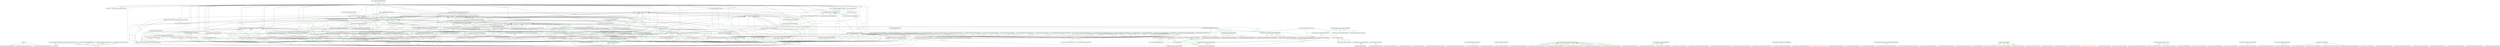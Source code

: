 digraph "classes_src" {
rankdir=BT
charset="utf-8"
".Protocol" [color="black", fontcolor="black", label=<.Protocol>, shape="record", style="solid"];
".Protocol" [color="black", fontcolor="black", label=<.Protocol>, shape="record", style="solid"];
".Protocol" [color="black", fontcolor="black", label=<.Protocol>, shape="record", style="solid"];
".Protocol" [color="black", fontcolor="black", label=<.Protocol>, shape="record", style="solid"];
".Protocol" [color="black", fontcolor="black", label=<.Protocol>, shape="record", style="solid"];
".StructureGroup" [color="black", fontcolor="black", label=<.StructureGroup>, shape="record", style="solid"];
".T" [color="black", fontcolor="black", label=<.T>, shape="record", style="solid"];
".T" [color="black", fontcolor="black", label=<.T>, shape="record", style="solid"];
".T_destination" [color="black", fontcolor="black", label=<.T_destination>, shape="record", style="solid"];
"line_profiler.line_profiler.LineProfiler" [color="black", fontcolor="black", label=<line_profiler.line_profiler.LineProfiler>, shape="record", style="solid"];
"src.core.attention.base.BaseAttention" [color="black", fontcolor="black", label=<src.core.attention.base.BaseAttention>, shape="record", style="solid"];
"src.core.attention.compute.AttentionCompute" [color="black", fontcolor="black", label=<src.core.attention.compute.AttentionCompute>, shape="record", style="solid"];
"src.core.attention.geometric.EuclideanExponential" [color="black", fontcolor="black", label=<src.core.attention.geometric.EuclideanExponential>, shape="record", style="solid"];
"src.core.attention.geometric.EuclideanLogarithm" [color="black", fontcolor="black", label=<src.core.attention.geometric.EuclideanLogarithm>, shape="record", style="solid"];
"src.core.attention.geometric.GeometricStructures" [color="black", fontcolor="black", label=<src.core.attention.geometric.GeometricStructures>, shape="record", style="solid"];
"src.core.attention.geometric.HyperbolicExponential" [color="black", fontcolor="black", label=<src.core.attention.geometric.HyperbolicExponential>, shape="record", style="solid"];
"src.core.attention.geometric.HyperbolicLogarithm" [color="black", fontcolor="black", label=<src.core.attention.geometric.HyperbolicLogarithm>, shape="record", style="solid"];
"src.core.attention.geometric.ParallelTransport" [color="black", fontcolor="black", label=<src.core.attention.geometric.ParallelTransport>, shape="record", style="solid"];
"src.core.attention.routing.InformationRouter" [color="black", fontcolor="black", label=<src.core.attention.routing.InformationRouter>, shape="record", style="solid"];
"src.core.backends.base.AttentionBackend" [color="black", fontcolor="black", label=<src.core.backends.base.AttentionBackend>, shape="record", style="solid"];
"src.core.common.dimensions.DimensionConfig" [color="black", fontcolor="black", label=<src.core.common.dimensions.DimensionConfig>, shape="record", style="solid"];
"src.core.common.dimensions.DimensionManager" [color="black", fontcolor="black", label=<src.core.common.dimensions.DimensionManager>, shape="record", style="solid"];
"src.core.common.dimensions.GeometricTensor" [color="black", fontcolor="black", label=<src.core.common.dimensions.GeometricTensor>, shape="record", style="solid"];
"src.core.common.dimensions.QuantumTensor" [color="black", fontcolor="black", label=<src.core.common.dimensions.QuantumTensor>, shape="record", style="solid"];
"src.core.crystal.scale.AnomalyDetector" [color="black", fontcolor="black", label=<src.core.crystal.scale.AnomalyDetector>, shape="record", style="solid"];
"src.core.crystal.scale.RenormalizationFlow" [color="black", fontcolor="black", label=<src.core.crystal.scale.RenormalizationFlow>, shape="record", style="solid"];
"src.core.crystal.scale.ScaleCohomology" [color="black", fontcolor="black", label=<src.core.crystal.scale.ScaleCohomology>, shape="record", style="solid"];
"src.core.crystal.scale.ScaleConnection" [color="black", fontcolor="black", label=<src.core.crystal.scale.ScaleConnection>, shape="record", style="solid"];
"src.core.crystal.scale.ScaleInvariance" [color="black", fontcolor="black", label=<src.core.crystal.scale.ScaleInvariance>, shape="record", style="solid"];
"src.core.crystal.scale.ScaleSystem" [color="black", fontcolor="black", label=<src.core.crystal.scale.ScaleSystem>, shape="record", style="solid"];
"src.core.flow.base.BaseGeometricFlow" [color="black", fontcolor="black", label=<src.core.flow.base.BaseGeometricFlow>, shape="record", style="solid"];
"src.core.flow.computation.FlowComputation" [color="black", fontcolor="black", label=<src.core.flow.computation.FlowComputation>, shape="record", style="solid"];
"src.core.flow.higher_order.HigherOrderFlow" [color="black", fontcolor="black", label=<src.core.flow.higher_order.HigherOrderFlow>, shape="record", style="solid"];
"src.core.flow.information_ricci.InformationRicciFlow" [color="black", fontcolor="black", label=<src.core.flow.information_ricci.InformationRicciFlow>, shape="record", style="solid"];
"src.core.flow.neural.NeuralGeometricFlow" [color="black", fontcolor="black", label=<src.core.flow.neural.NeuralGeometricFlow>, shape="record", style="solid"];
"src.core.flow.neural.SingularityInfo" [color="black", fontcolor="black", label=<src.core.flow.neural.SingularityInfo>, shape="record", style="solid"];
"src.core.flow.pattern.PatternFormationFlow" [color="black", fontcolor="black", label=<src.core.flow.pattern.PatternFormationFlow>, shape="record", style="solid"];
"src.core.flow.pattern_heat.PatternHeatFlow" [color="black", fontcolor="black", label=<src.core.flow.pattern_heat.PatternHeatFlow>, shape="record", style="solid"];
"src.core.flow.protocol.FlowMetrics" [color="black", fontcolor="black", label=<src.core.flow.protocol.FlowMetrics>, shape="record", style="solid"];
"src.core.flow.protocol.GeometricFlowProtocol" [color="black", fontcolor="black", label=<src.core.flow.protocol.GeometricFlowProtocol>, shape="record", style="solid"];
"src.core.flow.protocol.QuantumFlowMetrics" [color="black", fontcolor="black", label=<src.core.flow.protocol.QuantumFlowMetrics>, shape="record", style="solid"];
"src.core.flow.protocol.RicciTensorNetwork" [color="black", fontcolor="black", label=<src.core.flow.protocol.RicciTensorNetwork>, shape="record", style="solid"];
"src.core.flow.protocol.SingularityInfo" [color="black", fontcolor="black", label=<src.core.flow.protocol.SingularityInfo>, shape="record", style="solid"];
"src.core.flow.quantum.AnalyzerMetrics" [color="black", fontcolor="black", label=<src.core.flow.quantum.AnalyzerMetrics>, shape="record", style="solid"];
"src.core.flow.quantum.GeometricFlowAnalyzer" [color="black", fontcolor="black", label=<src.core.flow.quantum.GeometricFlowAnalyzer>, shape="record", style="solid"];
"src.core.flow.quantum.QuantumGeometricFlow" [color="black", fontcolor="black", label=<src.core.flow.quantum.QuantumGeometricFlow>, shape="record", style="solid"];
"src.core.initialization.InitializationConfig" [color="black", fontcolor="black", label=<src.core.initialization.InitializationConfig>, shape="record", style="solid"];
"src.core.initialization.InitializationSystem" [color="black", fontcolor="black", label=<src.core.initialization.InitializationSystem>, shape="record", style="solid"];
"src.core.metrics.advanced_metrics.AdvancedMetricsAnalyzer" [color="black", fontcolor="black", label=<src.core.metrics.advanced_metrics.AdvancedMetricsAnalyzer>, shape="record", style="solid"];
"src.core.metrics.advanced_metrics.InformationFlowMetrics" [color="black", fontcolor="black", label=<src.core.metrics.advanced_metrics.InformationFlowMetrics>, shape="record", style="solid"];
"src.core.metrics.evolution.ErgodicAnalysis" [color="black", fontcolor="black", label=<src.core.metrics.evolution.ErgodicAnalysis>, shape="record", style="solid"];
"src.core.metrics.evolution.EvolutionAnalyzer" [color="black", fontcolor="black", label=<src.core.metrics.evolution.EvolutionAnalyzer>, shape="record", style="solid"];
"src.core.metrics.evolution.EvolutionMetrics" [color="black", fontcolor="black", label=<src.core.metrics.evolution.EvolutionMetrics>, shape="record", style="solid"];
"src.core.metrics.evolution.FlowEvolution" [color="black", fontcolor="black", label=<src.core.metrics.evolution.FlowEvolution>, shape="record", style="solid"];
"src.core.metrics.evolution.LFunctionComputation" [color="black", fontcolor="black", label=<src.core.metrics.evolution.LFunctionComputation>, shape="record", style="solid"];
"src.core.metrics.evolution.OrbitAnalysis" [color="black", fontcolor="black", label=<src.core.metrics.evolution.OrbitAnalysis>, shape="record", style="solid"];
"src.core.metrics.height_theory.AdaptiveHeightTheory" [color="black", fontcolor="black", label=<src.core.metrics.height_theory.AdaptiveHeightTheory>, shape="record", style="solid"];
"src.core.metrics.height_theory.HeightStructure" [color="black", fontcolor="black", label=<src.core.metrics.height_theory.HeightStructure>, shape="record", style="solid"];
"src.core.models.base.LayerGeometry" [color="black", fontcolor="black", label=<src.core.models.base.LayerGeometry>, shape="record", style="solid"];
"src.core.models.base.LayerGeometryDict" [color="black", fontcolor="black", label=<src.core.models.base.LayerGeometryDict>, shape="record", style="solid"];
"src.core.models.base.ModelGeometry" [color="black", fontcolor="black", label=<src.core.models.base.ModelGeometry>, shape="record", style="solid"];
"src.core.patterns.arithmetic_dynamics.ArithmeticDynamics" [color="black", fontcolor="black", label=<src.core.patterns.arithmetic_dynamics.ArithmeticDynamics>, shape="record", style="solid"];
"src.core.patterns.arithmetic_dynamics.ArithmeticPattern" [color="black", fontcolor="black", label=<src.core.patterns.arithmetic_dynamics.ArithmeticPattern>, shape="record", style="solid"];
"src.core.patterns.arithmetic_dynamics.ModularFormComputer" [color="black", fontcolor="black", label=<src.core.patterns.arithmetic_dynamics.ModularFormComputer>, shape="record", style="solid"];
"src.core.patterns.base_flow.BaseGeometricFlow" [color="black", fontcolor="black", label=<src.core.patterns.base_flow.BaseGeometricFlow>, shape="record", style="solid"];
"src.core.patterns.cohomology.AdvancedMetricsAnalyzer" [color="black", fontcolor="black", label=<src.core.patterns.cohomology.AdvancedMetricsAnalyzer>, shape="record", style="solid"];
"src.core.patterns.cohomology.ArithmeticForm" [color="black", fontcolor="black", label=<src.core.patterns.cohomology.ArithmeticForm>, shape="record", style="solid"];
"src.core.patterns.cohomology.CohomologyGroup" [color="black", fontcolor="black", label=<src.core.patterns.cohomology.CohomologyGroup>, shape="record", style="solid"];
"src.core.patterns.cohomology.DeRhamCohomology" [color="black", fontcolor="black", label=<src.core.patterns.cohomology.DeRhamCohomology>, shape="record", style="solid"];
"src.core.patterns.cohomology.FiberBundle" [color="black", fontcolor="black", label=<src.core.patterns.cohomology.FiberBundle>, shape="record", style="solid"];
"src.core.patterns.cohomology.HeightStructure" [color="black", fontcolor="black", label=<src.core.patterns.cohomology.HeightStructure>, shape="record", style="solid"];
"src.core.patterns.cohomology.Integration" [color="black", fontcolor="black", label=<src.core.patterns.cohomology.Integration>, shape="record", style="solid"];
"src.core.patterns.cohomology.MotivicCohomology" [color="black", fontcolor="black", label=<src.core.patterns.cohomology.MotivicCohomology>, shape="record", style="solid"];
"src.core.patterns.cohomology.QuantumMotivicCohomology" [color="black", fontcolor="black", label=<src.core.patterns.cohomology.QuantumMotivicCohomology>, shape="record", style="solid"];
"src.core.patterns.cohomology.RiemannianFiberBundle" [color="black", fontcolor="black", label=<src.core.patterns.cohomology.RiemannianFiberBundle>, shape="record", style="solid"];
"src.core.patterns.dynamics.PatternDynamics" [color="black", fontcolor="black", label=<src.core.patterns.dynamics.PatternDynamics>, shape="record", style="solid"];
"src.core.patterns.enriched_structure.EnrichedMorphism" [color="black", fontcolor="black", label=<src.core.patterns.enriched_structure.EnrichedMorphism>, shape="record", style="solid"];
"src.core.patterns.enriched_structure.EnrichedTransition" [color="black", fontcolor="black", label=<src.core.patterns.enriched_structure.EnrichedTransition>, shape="record", style="solid"];
"src.core.patterns.enriched_structure.PatternTransition" [color="black", fontcolor="black", label=<src.core.patterns.enriched_structure.PatternTransition>, shape="record", style="solid"];
"src.core.patterns.enriched_structure.WaveEmergence" [color="black", fontcolor="black", label=<src.core.patterns.enriched_structure.WaveEmergence>, shape="record", style="solid"];
"src.core.patterns.evolution.PatternEvolution" [color="black", fontcolor="black", label=<src.core.patterns.evolution.PatternEvolution>, shape="record", style="solid"];
"src.core.patterns.evolution.PatternEvolutionMetrics" [color="black", fontcolor="black", label=<src.core.patterns.evolution.PatternEvolutionMetrics>, shape="record", style="solid"];
"src.core.patterns.fiber_bundle.BaseFiberBundle" [color="black", fontcolor="black", label=<src.core.patterns.fiber_bundle.BaseFiberBundle>, shape="record", style="solid"];
"src.core.patterns.fiber_types.FiberBundle" [color="black", fontcolor="black", label=<src.core.patterns.fiber_types.FiberBundle>, shape="record", style="solid"];
"src.core.patterns.fiber_types.FiberChart" [color="black", fontcolor="black", label=<src.core.patterns.fiber_types.FiberChart>, shape="record", style="solid"];
"src.core.patterns.fiber_types.FiberType" [color="black", fontcolor="black", label=<src.core.patterns.fiber_types.FiberType>, shape="record", style="solid"];
"src.core.patterns.fiber_types.FiberTypeManager" [color="black", fontcolor="black", label=<src.core.patterns.fiber_types.FiberTypeManager>, shape="record", style="solid"];
"src.core.patterns.fiber_types.LocalChart" [color="black", fontcolor="black", label=<src.core.patterns.fiber_types.LocalChart>, shape="record", style="solid"];
"src.core.patterns.formation.BifurcationAnalyzer" [color="black", fontcolor="black", label=<src.core.patterns.formation.BifurcationAnalyzer>, shape="record", style="solid"];
"src.core.patterns.formation.BifurcationMetrics" [color="black", fontcolor="black", label=<src.core.patterns.formation.BifurcationMetrics>, shape="record", style="solid"];
"src.core.patterns.formation.PatternFormation" [color="black", fontcolor="black", label=<src.core.patterns.formation.PatternFormation>, shape="record", style="solid"];
"src.core.patterns.motivic_integration.MotivicIntegrationSystem" [color="black", fontcolor="black", label=<src.core.patterns.motivic_integration.MotivicIntegrationSystem>, shape="record", style="solid"];
"src.core.patterns.motivic_integration.MotivicIntegrator" [color="black", fontcolor="black", label=<src.core.patterns.motivic_integration.MotivicIntegrator>, shape="record", style="solid"];
"src.core.patterns.motivic_riemannian.MotivicChristoffelSymbols" [color="black", fontcolor="black", label=<src.core.patterns.motivic_riemannian.MotivicChristoffelSymbols>, shape="record", style="solid"];
"src.core.patterns.motivic_riemannian.MotivicCurvatureTensor" [color="black", fontcolor="black", label=<src.core.patterns.motivic_riemannian.MotivicCurvatureTensor>, shape="record", style="solid"];
"src.core.patterns.motivic_riemannian.MotivicMetricTensor" [color="black", fontcolor="black", label=<src.core.patterns.motivic_riemannian.MotivicMetricTensor>, shape="record", style="solid"];
"src.core.patterns.motivic_riemannian.MotivicRiemannianStructure" [color="black", fontcolor="black", label=<src.core.patterns.motivic_riemannian.MotivicRiemannianStructure>, shape="record", style="solid"];
"src.core.patterns.motivic_riemannian_impl.MotivicRiemannianStructureImpl" [color="black", fontcolor="black", label=<src.core.patterns.motivic_riemannian_impl.MotivicRiemannianStructureImpl>, shape="record", style="solid"];
"src.core.patterns.operadic_handler.OperadicStructureHandler" [color="black", fontcolor="black", label=<src.core.patterns.operadic_handler.OperadicStructureHandler>, shape="record", style="solid"];
"src.core.patterns.operadic_structure.AttentionOperad" [color="black", fontcolor="black", label=<src.core.patterns.operadic_structure.AttentionOperad>, shape="record", style="solid"];
"src.core.patterns.operadic_structure.EnrichedAttention" [color="black", fontcolor="black", label=<src.core.patterns.operadic_structure.EnrichedAttention>, shape="record", style="solid"];
"src.core.patterns.operadic_structure.OperadicComposition" [color="black", fontcolor="black", label=<src.core.patterns.operadic_structure.OperadicComposition>, shape="record", style="solid"];
"src.core.patterns.operadic_structure.OperadicOperation" [color="black", fontcolor="black", label=<src.core.patterns.operadic_structure.OperadicOperation>, shape="record", style="solid"];
"src.core.patterns.pattern_processor.PatternProcessor" [color="black", fontcolor="black", label=<src.core.patterns.pattern_processor.PatternProcessor>, shape="record", style="solid"];
"src.core.patterns.riemannian.BaseRiemannianStructure" [color="black", fontcolor="black", label=<src.core.patterns.riemannian.BaseRiemannianStructure>, shape="record", style="solid"];
"src.core.patterns.riemannian.PatternRiemannianStructure" [color="black", fontcolor="black", label=<src.core.patterns.riemannian.PatternRiemannianStructure>, shape="record", style="solid"];
"src.core.patterns.riemannian.RiemannianFramework" [color="black", fontcolor="black", label=<src.core.patterns.riemannian.RiemannianFramework>, shape="record", style="solid"];
"src.core.patterns.riemannian_base.ChristoffelSymbols" [color="black", fontcolor="black", label=<src.core.patterns.riemannian_base.ChristoffelSymbols>, shape="record", style="solid"];
"src.core.patterns.riemannian_base.CurvatureTensor" [color="black", fontcolor="black", label=<src.core.patterns.riemannian_base.CurvatureTensor>, shape="record", style="solid"];
"src.core.patterns.riemannian_base.MetricTensor" [color="black", fontcolor="black", label=<src.core.patterns.riemannian_base.MetricTensor>, shape="record", style="solid"];
"src.core.patterns.riemannian_base.RiemannianStructure" [color="black", fontcolor="black", label=<src.core.patterns.riemannian_base.RiemannianStructure>, shape="record", style="solid"];
"src.core.patterns.riemannian_base.RiemannianValidator" [color="black", fontcolor="black", label=<src.core.patterns.riemannian_base.RiemannianValidator>, shape="record", style="solid"];
"src.core.patterns.riemannian_base.ValidationMixin" [color="black", fontcolor="black", label=<src.core.patterns.riemannian_base.ValidationMixin>, shape="record", style="solid"];
"src.core.patterns.riemannian_flow.RiemannianFlow" [color="black", fontcolor="black", label=<src.core.patterns.riemannian_flow.RiemannianFlow>, shape="record", style="solid"];
"src.core.patterns.symplectic.EnrichedOperator" [color="black", fontcolor="black", label=<src.core.patterns.symplectic.EnrichedOperator>, shape="record", style="solid"];
"src.core.patterns.symplectic.SymplecticForm" [color="black", fontcolor="black", label=<src.core.patterns.symplectic.SymplecticForm>, shape="record", style="solid"];
"src.core.patterns.symplectic.SymplecticStructure" [color="black", fontcolor="black", label=<src.core.patterns.symplectic.SymplecticStructure>, shape="record", style="solid"];
"src.core.patterns.symplectic.WaveOperator" [color="black", fontcolor="black", label=<src.core.patterns.symplectic.WaveOperator>, shape="record", style="solid"];
"src.core.performance.cpu.algorithms.AlgorithmMetrics" [color="black", fontcolor="black", label=<src.core.performance.cpu.algorithms.AlgorithmMetrics>, shape="record", style="solid"];
"src.core.performance.cpu.algorithms.AlgorithmOptimizer" [color="black", fontcolor="black", label=<src.core.performance.cpu.algorithms.AlgorithmOptimizer>, shape="record", style="solid"];
"src.core.performance.cpu.algorithms.BranchOptimizer" [color="black", fontcolor="black", label=<src.core.performance.cpu.algorithms.BranchOptimizer>, shape="record", style="solid"];
"src.core.performance.cpu.algorithms.FastPathDict" [color="black", fontcolor="black", label=<src.core.performance.cpu.algorithms.FastPathDict>, shape="record", style="solid"];
"src.core.performance.cpu.algorithms.FastPathOptimizer" [color="black", fontcolor="black", label=<src.core.performance.cpu.algorithms.FastPathOptimizer>, shape="record", style="solid"];
"src.core.performance.cpu.algorithms.InstructionCounter" [color="black", fontcolor="black", label=<src.core.performance.cpu.algorithms.InstructionCounter>, shape="record", style="solid"];
"src.core.performance.cpu.algorithms.LoopOptimizer" [color="black", fontcolor="black", label=<src.core.performance.cpu.algorithms.LoopOptimizer>, shape="record", style="solid"];
"src.core.performance.cpu.algorithms.NumericalOptimizer" [color="black", fontcolor="black", label=<src.core.performance.cpu.algorithms.NumericalOptimizer>, shape="record", style="solid"];
"src.core.performance.cpu.memory.CacheOptimizer" [color="black", fontcolor="black", label=<src.core.performance.cpu.memory.CacheOptimizer>, shape="record", style="solid"];
"src.core.performance.cpu.memory.MemoryManager" [color="black", fontcolor="black", label=<src.core.performance.cpu.memory.MemoryManager>, shape="record", style="solid"];
"src.core.performance.cpu.memory.MemoryPool" [color="black", fontcolor="black", label=<src.core.performance.cpu.memory.MemoryPool>, shape="record", style="solid"];
"src.core.performance.cpu.memory.MemoryStats" [color="black", fontcolor="black", label=<src.core.performance.cpu.memory.MemoryStats>, shape="record", style="solid"];
"src.core.performance.cpu.memory_management.MemoryManager" [color="black", fontcolor="black", label=<src.core.performance.cpu.memory_management.MemoryManager>, shape="record", style="solid"];
"src.core.performance.cpu.memory_management.MemoryMetrics" [color="black", fontcolor="black", label=<src.core.performance.cpu.memory_management.MemoryMetrics>, shape="record", style="solid"];
"src.core.performance.cpu.vectorization.VectorizationMetrics" [color="black", fontcolor="black", label=<src.core.performance.cpu.vectorization.VectorizationMetrics>, shape="record", style="solid"];
"src.core.performance.cpu.vectorization.VectorizationOptimizer" [color="black", fontcolor="black", label=<src.core.performance.cpu.vectorization.VectorizationOptimizer>, shape="record", style="solid"];
"src.core.performance.cpu_memory.CPUMemoryManager" [color="black", fontcolor="black", label=<src.core.performance.cpu_memory.CPUMemoryManager>, shape="record", style="solid"];
"src.core.performance.cpu_optimizer.CPUOptimizer" [color="black", fontcolor="black", label=<src.core.performance.cpu_optimizer.CPUOptimizer>, shape="record", style="solid"];
"src.core.performance.cpu_optimizer.PerformanceMetrics" [color="black", fontcolor="black", label=<src.core.performance.cpu_optimizer.PerformanceMetrics>, shape="record", style="solid"];
"src.core.performance.memory_base.MemoryError" [color="black", fontcolor="red", label=<src.core.performance.memory_base.MemoryError>, shape="record", style="solid"];
"src.core.performance.memory_base.MemoryManagerBase" [color="black", fontcolor="black", label=<src.core.performance.memory_base.MemoryManagerBase>, shape="record", style="solid"];
"src.core.performance.memory_base.MemoryMetrics" [color="black", fontcolor="black", label=<src.core.performance.memory_base.MemoryMetrics>, shape="record", style="solid"];
"src.core.quantum.neural_quantum_bridge.NeuralQuantumBridge" [color="black", fontcolor="black", label=<src.core.quantum.neural_quantum_bridge.NeuralQuantumBridge>, shape="record", style="solid"];
"src.core.quantum.state_space.HilbertSpace" [color="black", fontcolor="black", label=<src.core.quantum.state_space.HilbertSpace>, shape="record", style="solid"];
"src.core.scale_transition.ScaleFlowIntegrator" [color="black", fontcolor="black", label=<src.core.scale_transition.ScaleFlowIntegrator>, shape="record", style="solid"];
"src.core.scale_transition.ScaleTransitionConfig" [color="black", fontcolor="black", label=<src.core.scale_transition.ScaleTransitionConfig>, shape="record", style="solid"];
"src.core.scale_transition.ScaleTransitionLayer" [color="black", fontcolor="black", label=<src.core.scale_transition.ScaleTransitionLayer>, shape="record", style="solid"];
"src.core.scale_transition.ScaleTransitionSystem" [color="black", fontcolor="black", label=<src.core.scale_transition.ScaleTransitionSystem>, shape="record", style="solid"];
"src.core.tiling.components.config.TilingConfig" [color="black", fontcolor="black", label=<src.core.tiling.components.config.TilingConfig>, shape="record", style="solid"];
"src.core.tiling.config.GeometricFlowConfig" [color="black", fontcolor="black", label=<src.core.tiling.config.GeometricFlowConfig>, shape="record", style="solid"];
"src.core.tiling.geometric_flow.GeometricFlow" [color="black", fontcolor="black", label=<src.core.tiling.geometric_flow.GeometricFlow>, shape="record", style="solid"];
"src.core.tiling.optimization.parameter_manager.AdaptiveParameterManager" [color="black", fontcolor="black", label=<src.core.tiling.optimization.parameter_manager.AdaptiveParameterManager>, shape="record", style="solid"];
"src.core.tiling.optimization.parameter_manager.ParameterMonitor" [color="black", fontcolor="black", label=<src.core.tiling.optimization.parameter_manager.ParameterMonitor>, shape="record", style="solid"];
"src.core.tiling.patterns.pattern_fiber_bundle.BundleConfig" [color="black", fontcolor="black", label=<src.core.tiling.patterns.pattern_fiber_bundle.BundleConfig>, shape="record", style="solid"];
"src.core.tiling.patterns.pattern_fiber_bundle.PatternFiberBundle" [color="black", fontcolor="black", label=<src.core.tiling.patterns.pattern_fiber_bundle.PatternFiberBundle>, shape="record", style="solid"];
"src.core.tiling.patterns.pattern_fiber_bundle.TensorStateContext" [color="black", fontcolor="black", label=<src.core.tiling.patterns.pattern_fiber_bundle.TensorStateContext>, shape="record", style="solid"];
"src.core.tiling.patterns.pattern_fiber_bundle.TensorStateManager" [color="black", fontcolor="black", label=<src.core.tiling.patterns.pattern_fiber_bundle.TensorStateManager>, shape="record", style="solid"];
"src.core.tiling.quantum_attention_tile.AttentionResult" [color="black", fontcolor="black", label=<src.core.tiling.quantum_attention_tile.AttentionResult>, shape="record", style="solid"];
"src.core.tiling.quantum_attention_tile.LoadBalancer" [color="black", fontcolor="black", label=<src.core.tiling.quantum_attention_tile.LoadBalancer>, shape="record", style="solid"];
"src.core.tiling.quantum_attention_tile.LoadProfile" [color="black", fontcolor="black", label=<src.core.tiling.quantum_attention_tile.LoadProfile>, shape="record", style="solid"];
"src.core.tiling.quantum_attention_tile.QuantumMotivicTile" [color="black", fontcolor="black", label=<src.core.tiling.quantum_attention_tile.QuantumMotivicTile>, shape="record", style="solid"];
"src.core.tiling.quantum_geometric_attention.AttentionMetrics" [color="black", fontcolor="black", label=<src.core.tiling.quantum_geometric_attention.AttentionMetrics>, shape="record", style="solid"];
"src.core.tiling.quantum_geometric_attention.AttentionState" [color="black", fontcolor="black", label=<src.core.tiling.quantum_geometric_attention.AttentionState>, shape="record", style="solid"];
"src.core.tiling.quantum_geometric_attention.FlowMetrics" [color="black", fontcolor="black", label=<src.core.tiling.quantum_geometric_attention.FlowMetrics>, shape="record", style="solid"];
"src.core.tiling.quantum_geometric_attention.GeometricStructures" [color="black", fontcolor="black", label=<src.core.tiling.quantum_geometric_attention.GeometricStructures>, shape="record", style="solid"];
"src.core.tiling.quantum_geometric_attention.PatternDynamics" [color="black", fontcolor="black", label=<src.core.tiling.quantum_geometric_attention.PatternDynamics>, shape="record", style="solid"];
"src.core.tiling.quantum_geometric_attention.QuantumGeometricAttention" [color="black", fontcolor="black", label=<src.core.tiling.quantum_geometric_attention.QuantumGeometricAttention>, shape="record", style="solid"];
"src.core.tiling.quantum_geometric_attention.QuantumGeometricTransformer" [color="black", fontcolor="black", label=<src.core.tiling.quantum_geometric_attention.QuantumGeometricTransformer>, shape="record", style="solid"];
"src.core.tiling.state_manager.StateConfig" [color="black", fontcolor="black", label=<src.core.tiling.state_manager.StateConfig>, shape="record", style="solid"];
"src.core.tiling.state_manager.StateManager" [color="black", fontcolor="black", label=<src.core.tiling.state_manager.StateManager>, shape="record", style="solid"];
"src.core.tiling.state_manager.StateType" [color="black", fontcolor="black", label=<src.core.tiling.state_manager.StateType>, shape="record", style="solid"];
"src.core.types.FiberBundleProtocol" [color="black", fontcolor="black", label=<src.core.types.FiberBundleProtocol>, shape="record", style="solid"];
"src.core.types.GeometricFlowProtocol" [color="black", fontcolor="black", label=<src.core.types.GeometricFlowProtocol>, shape="record", style="solid"];
"src.core.types.PatternState" [color="black", fontcolor="black", label=<src.core.types.PatternState>, shape="record", style="solid"];
"src.core.types.RiemannianMetric" [color="black", fontcolor="black", label=<src.core.types.RiemannianMetric>, shape="record", style="solid"];
"src.infrastructure.base.CPUDevice" [color="black", fontcolor="black", label=<src.infrastructure.base.CPUDevice>, shape="record", style="solid"];
"src.infrastructure.base.CPUOptimizer" [color="black", fontcolor="black", label=<src.infrastructure.base.CPUOptimizer>, shape="record", style="solid"];
"src.infrastructure.base.InfrastructureMetrics" [color="black", fontcolor="black", label=<src.infrastructure.base.InfrastructureMetrics>, shape="record", style="solid"];
"src.infrastructure.base.MemoryManager" [color="black", fontcolor="black", label=<src.infrastructure.base.MemoryManager>, shape="record", style="solid"];
"src.infrastructure.base.MemoryStats" [color="black", fontcolor="black", label=<src.infrastructure.base.MemoryStats>, shape="record", style="solid"];
"src.infrastructure.base.MemoryManager.optimize.OptimizeContext" [color="black", fontcolor="black", label=<src.infrastructure.base.OptimizeContext>, shape="record", style="solid"];
"src.infrastructure.base.ParallelProcessor" [color="black", fontcolor="black", label=<src.infrastructure.base.ParallelProcessor>, shape="record", style="solid"];
"src.infrastructure.base.CPUOptimizer.profile.ProfileContext" [color="black", fontcolor="black", label=<src.infrastructure.base.ProfileContext>, shape="record", style="solid"];
"src.infrastructure.base.ResourceAllocationError" [color="black", fontcolor="red", label=<src.infrastructure.base.ResourceAllocationError>, shape="record", style="solid"];
"src.infrastructure.base.ResourceAllocator" [color="black", fontcolor="black", label=<src.infrastructure.base.ResourceAllocator>, shape="record", style="solid"];
"src.infrastructure.cpu_optimizer.CPUOptimizer" [color="black", fontcolor="black", label=<src.infrastructure.cpu_optimizer.CPUOptimizer>, shape="record", style="solid"];
"src.infrastructure.memory_manager.MemoryManager" [color="black", fontcolor="black", label=<src.infrastructure.memory_manager.MemoryManager>, shape="record", style="solid"];
"src.infrastructure.metrics.InfrastructureMetrics" [color="black", fontcolor="black", label=<src.infrastructure.metrics.InfrastructureMetrics>, shape="record", style="solid"];
"src.infrastructure.metrics.PerformanceMetrics" [color="black", fontcolor="black", label=<src.infrastructure.metrics.PerformanceMetrics>, shape="record", style="solid"];
"src.infrastructure.metrics.ResourceMetrics" [color="black", fontcolor="black", label=<src.infrastructure.metrics.ResourceMetrics>, shape="record", style="solid"];
"src.infrastructure.parallel.ParallelProcessor" [color="black", fontcolor="black", label=<src.infrastructure.parallel.ParallelProcessor>, shape="record", style="solid"];
"src.infrastructure.resource.ResourceAllocator" [color="black", fontcolor="black", label=<src.infrastructure.resource.ResourceAllocator>, shape="record", style="solid"];
"src.metrics.load_analyzer.LoadBalanceAnalyzer" [color="black", fontcolor="black", label=<src.metrics.load_analyzer.LoadBalanceAnalyzer>, shape="record", style="solid"];
"src.metrics.metrics_tracker.MetricsTracker" [color="black", fontcolor="black", label=<src.metrics.metrics_tracker.MetricsTracker>, shape="record", style="solid"];
"src.metrics.quantum_geometric_metrics.ArithmeticMetrics" [color="black", fontcolor="black", label=<src.metrics.quantum_geometric_metrics.ArithmeticMetrics>, shape="record", style="solid"];
"src.metrics.quantum_geometric_metrics.BaseMetric" [color="black", fontcolor="black", label=<src.metrics.quantum_geometric_metrics.BaseMetric>, shape="record", style="solid"];
"src.metrics.quantum_geometric_metrics.GeometricMetrics" [color="black", fontcolor="black", label=<src.metrics.quantum_geometric_metrics.GeometricMetrics>, shape="record", style="solid"];
"src.metrics.quantum_geometric_metrics.MetricContext" [color="black", fontcolor="black", label=<src.metrics.quantum_geometric_metrics.MetricContext>, shape="record", style="solid"];
"src.metrics.quantum_geometric_metrics.MetricDomain" [color="black", fontcolor="black", label=<src.metrics.quantum_geometric_metrics.MetricDomain>, shape="record", style="solid"];
"src.metrics.quantum_geometric_metrics.PatternMetrics" [color="black", fontcolor="black", label=<src.metrics.quantum_geometric_metrics.PatternMetrics>, shape="record", style="solid"];
"src.metrics.quantum_geometric_metrics.QuantumMetrics" [color="black", fontcolor="black", label=<src.metrics.quantum_geometric_metrics.QuantumMetrics>, shape="record", style="solid"];
"src.metrics.quantum_geometric_metrics.UnifiedMetrics" [color="black", fontcolor="black", label=<src.metrics.quantum_geometric_metrics.UnifiedMetrics>, shape="record", style="solid"];
"src.metrics.quantum_metrics.QuantumMetrics" [color="black", fontcolor="black", label=<src.metrics.quantum_metrics.QuantumMetrics>, shape="record", style="solid"];
"src.metrics.synthetic_data.SyntheticDataGenerator" [color="black", fontcolor="black", label=<src.metrics.synthetic_data.SyntheticDataGenerator>, shape="record", style="solid"];
"src.neural.attention.pattern.diffusion.DiffusionSystem" [color="black", fontcolor="black", label=<src.neural.attention.pattern.diffusion.DiffusionSystem>, shape="record", style="solid"];
"src.neural.attention.pattern.dynamics.PatternDynamics" [color="black", fontcolor="black", label=<src.neural.attention.pattern.dynamics.PatternDynamics>, shape="record", style="solid"];
"src.neural.attention.pattern.quantum.QuantumGeometricTensor" [color="black", fontcolor="black", label=<src.neural.attention.pattern.quantum.QuantumGeometricTensor>, shape="record", style="solid"];
"src.neural.attention.pattern.reaction.ReactionSystem" [color="black", fontcolor="black", label=<src.neural.attention.pattern.reaction.ReactionSystem>, shape="record", style="solid"];
"src.neural.attention.pattern.stability.StabilityAnalyzer" [color="black", fontcolor="black", label=<src.neural.attention.pattern.stability.StabilityAnalyzer>, shape="record", style="solid"];
"src.neural.flow.hamiltonian.HamiltonianSystem" [color="black", fontcolor="black", label=<src.neural.flow.hamiltonian.HamiltonianSystem>, shape="record", style="solid"];
"src.utils.memory_management.MemoryOptimizer" [color="black", fontcolor="black", label=<src.utils.memory_management.MemoryOptimizer>, shape="record", style="solid"];
"src.utils.memory_management.TensorManager" [color="black", fontcolor="black", label=<src.utils.memory_management.TensorManager>, shape="record", style="solid"];
"src.validation.base.BasicValidationResult" [color="black", fontcolor="black", label=<src.validation.base.BasicValidationResult>, shape="record", style="solid"];
"src.validation.base.ValidationResult" [color="black", fontcolor="black", label=<src.validation.base.ValidationResult>, shape="record", style="solid"];
"src.validation.flow.stability.LinearStabilityValidator" [color="black", fontcolor="black", label=<src.validation.flow.stability.LinearStabilityValidator>, shape="record", style="solid"];
"src.validation.flow.stability.NonlinearStabilityValidator" [color="black", fontcolor="black", label=<src.validation.flow.stability.NonlinearStabilityValidator>, shape="record", style="solid"];
"src.validation.flow.stability.StructuralStabilityValidator" [color="black", fontcolor="black", label=<src.validation.flow.stability.StructuralStabilityValidator>, shape="record", style="solid"];
"src.validation.framework.ConcreteValidationResult" [color="black", fontcolor="black", label=<src.validation.framework.ConcreteValidationResult>, shape="record", style="solid"];
"src.validation.framework.FrameworkValidationResult" [color="black", fontcolor="black", label=<src.validation.framework.FrameworkValidationResult>, shape="record", style="solid"];
"src.validation.framework.ValidationFramework" [color="black", fontcolor="black", label=<src.validation.framework.ValidationFramework>, shape="record", style="solid"];
"src.validation.framework.ValidationProtocol" [color="black", fontcolor="black", label=<src.validation.framework.ValidationProtocol>, shape="record", style="solid"];
"src.validation.geometric.model.ModelGeometricValidator" [color="black", fontcolor="black", label=<src.validation.geometric.model.ModelGeometricValidator>, shape="record", style="solid"];
"src.validation.geometric.symplectic.OperadicValidator" [color="black", fontcolor="black", label=<src.validation.geometric.symplectic.OperadicValidator>, shape="record", style="solid"];
"src.validation.geometric.symplectic.QuantumGeometricValidator" [color="black", fontcolor="black", label=<src.validation.geometric.symplectic.QuantumGeometricValidator>, shape="record", style="solid"];
"src.validation.geometric.symplectic.SymplecticStructureValidator" [color="black", fontcolor="black", label=<src.validation.geometric.symplectic.SymplecticStructureValidator>, shape="record", style="solid"];
"src.validation.geometric.symplectic.WavePacketValidator" [color="black", fontcolor="black", label=<src.validation.geometric.symplectic.WavePacketValidator>, shape="record", style="solid"];
"src.validation.patterns.stability.PatternValidator" [color="black", fontcolor="black", label=<src.validation.patterns.stability.PatternValidator>, shape="record", style="solid"];
"src.validation.quantum.evolution.AdiabaticValidation" [color="black", fontcolor="black", label=<src.validation.quantum.evolution.AdiabaticValidation>, shape="record", style="solid"];
"src.validation.quantum.evolution.AdiabaticValidator" [color="black", fontcolor="black", label=<src.validation.quantum.evolution.AdiabaticValidator>, shape="record", style="solid"];
"src.validation.quantum.evolution.DecoherenceValidation" [color="black", fontcolor="black", label=<src.validation.quantum.evolution.DecoherenceValidation>, shape="record", style="solid"];
"src.validation.quantum.evolution.DecoherenceValidator" [color="black", fontcolor="black", label=<src.validation.quantum.evolution.DecoherenceValidator>, shape="record", style="solid"];
"src.validation.quantum.evolution.QuantumEvolutionValidator" [color="black", fontcolor="black", label=<src.validation.quantum.evolution.QuantumEvolutionValidator>, shape="record", style="solid"];
"src.validation.quantum.evolution.UnitaryValidation" [color="black", fontcolor="black", label=<src.validation.quantum.evolution.UnitaryValidation>, shape="record", style="solid"];
"src.validation.quantum.evolution.UnitaryValidator" [color="black", fontcolor="black", label=<src.validation.quantum.evolution.UnitaryValidator>, shape="record", style="solid"];
"src.validation.quantum.state.DensityMatrixValidation" [color="black", fontcolor="black", label=<src.validation.quantum.state.DensityMatrixValidation>, shape="record", style="solid"];
"src.validation.quantum.state.DensityMatrixValidator" [color="black", fontcolor="black", label=<src.validation.quantum.state.DensityMatrixValidator>, shape="record", style="solid"];
"src.validation.quantum.state.EntanglementMetrics" [color="black", fontcolor="black", label=<src.validation.quantum.state.EntanglementMetrics>, shape="record", style="solid"];
"src.validation.quantum.state.QuantumStateValidationResult" [color="black", fontcolor="black", label=<src.validation.quantum.state.QuantumStateValidationResult>, shape="record", style="solid"];
"src.validation.quantum.state.QuantumStateValidator" [color="black", fontcolor="black", label=<src.validation.quantum.state.QuantumStateValidator>, shape="record", style="solid"];
"src.validation.quantum.state.StatePreparationValidation" [color="black", fontcolor="black", label=<src.validation.quantum.state.StatePreparationValidation>, shape="record", style="solid"];
"src.validation.quantum.state.StatePreparationValidator" [color="black", fontcolor="black", label=<src.validation.quantum.state.StatePreparationValidator>, shape="record", style="solid"];
"src.validation.quantum.state.StateProperties" [color="black", fontcolor="black", label=<src.validation.quantum.state.StateProperties>, shape="record", style="solid"];
"src.validation.quantum.state.StateValidationErrorType" [color="black", fontcolor="black", label=<src.validation.quantum.state.StateValidationErrorType>, shape="record", style="solid"];
"src.validation.quantum.state.StateValidator" [color="black", fontcolor="black", label=<src.validation.quantum.state.StateValidator>, shape="record", style="solid"];
"src.validation.quantum.state.TomographyValidation" [color="black", fontcolor="black", label=<src.validation.quantum.state.TomographyValidation>, shape="record", style="solid"];
"src.validation.quantum.state.TomographyValidator" [color="black", fontcolor="black", label=<src.validation.quantum.state.TomographyValidator>, shape="record", style="solid"];
"src.validation.quantum.state.UncertaintyMetrics" [color="black", fontcolor="black", label=<src.validation.quantum.state.UncertaintyMetrics>, shape="record", style="solid"];
"torch._C.Size" [color="black", fontcolor="black", label=<torch._C.Size>, shape="record", style="solid"];
"torch._C.TensorBase" [color="black", fontcolor="black", label=<torch._C.TensorBase>, shape="record", style="solid"];
"torch._C.device" [color="black", fontcolor="black", label=<torch._C.device>, shape="record", style="solid"];
"torch._C.dtype" [color="black", fontcolor="black", label=<torch._C.dtype>, shape="record", style="solid"];
"torch._C.layout" [color="black", fontcolor="black", label=<torch._C.layout>, shape="record", style="solid"];
"torch._dynamo.eval_frame.OptimizedModule" [color="black", fontcolor="black", label=<torch._dynamo.eval_frame.OptimizedModule>, shape="record", style="solid"];
"torch._tensor.Tensor" [color="black", fontcolor="black", label=<torch._tensor.Tensor>, shape="record", style="solid"];
"torch.nn.modules.container.ModuleDict" [color="black", fontcolor="black", label=<torch.nn.modules.container.ModuleDict>, shape="record", style="solid"];
"torch.nn.modules.container.ModuleList" [color="black", fontcolor="black", label=<torch.nn.modules.container.ModuleList>, shape="record", style="solid"];
"torch.nn.modules.container.Sequential" [color="black", fontcolor="black", label=<torch.nn.modules.container.Sequential>, shape="record", style="solid"];
"torch.nn.modules.dropout.Dropout" [color="black", fontcolor="black", label=<torch.nn.modules.dropout.Dropout>, shape="record", style="solid"];
"torch.nn.modules.dropout._DropoutNd" [color="black", fontcolor="black", label=<torch.nn.modules.dropout._DropoutNd>, shape="record", style="solid"];
"torch.nn.modules.linear.Linear" [color="black", fontcolor="black", label=<torch.nn.modules.linear.Linear>, shape="record", style="solid"];
"torch.nn.modules.module.Module" [color="black", fontcolor="black", label=<torch.nn.modules.module.Module>, shape="record", style="solid"];
"torch.nn.modules.normalization.LayerNorm" [color="black", fontcolor="black", label=<torch.nn.modules.normalization.LayerNorm>, shape="record", style="solid"];
"torch.nn.modules.rnn.GRU" [color="black", fontcolor="black", label=<torch.nn.modules.rnn.GRU>, shape="record", style="solid"];
"torch.nn.modules.rnn.RNNBase" [color="black", fontcolor="black", label=<torch.nn.modules.rnn.RNNBase>, shape="record", style="solid"];
"torch.nn.parameter.Parameter" [color="black", fontcolor="black", label=<torch.nn.parameter.Parameter>, shape="record", style="solid"];
"torch.optim.adam.Adam" [color="black", fontcolor="black", label=<torch.optim.adam.Adam>, shape="record", style="solid"];
"torch.optim.optimizer.Optimizer" [color="black", fontcolor="black", label=<torch.optim.optimizer.Optimizer>, shape="record", style="solid"];
"typing_extensions.Protocol" [color="black", fontcolor="black", label=<typing_extensions.Protocol>, shape="record", style="solid"];
"typing_extensions._ExtensionsSpecialForm" [color="black", fontcolor="black", label=<typing_extensions._ExtensionsSpecialForm>, shape="record", style="solid"];
"src.core.attention.compute.AttentionCompute" -> "torch.nn.modules.module.Module" [arrowhead="empty", arrowtail="none"];
"src.core.attention.geometric.EuclideanExponential" -> "torch.nn.modules.module.Module" [arrowhead="empty", arrowtail="none"];
"src.core.attention.geometric.EuclideanLogarithm" -> "torch.nn.modules.module.Module" [arrowhead="empty", arrowtail="none"];
"src.core.attention.geometric.GeometricStructures" -> "torch.nn.modules.module.Module" [arrowhead="empty", arrowtail="none"];
"src.core.attention.geometric.HyperbolicExponential" -> "torch.nn.modules.module.Module" [arrowhead="empty", arrowtail="none"];
"src.core.attention.geometric.HyperbolicLogarithm" -> "torch.nn.modules.module.Module" [arrowhead="empty", arrowtail="none"];
"src.core.attention.geometric.ParallelTransport" -> "torch.nn.modules.module.Module" [arrowhead="empty", arrowtail="none"];
"src.core.attention.routing.InformationRouter" -> "torch.nn.modules.module.Module" [arrowhead="empty", arrowtail="none"];
"src.core.common.dimensions.DimensionManager" -> "torch.nn.modules.module.Module" [arrowhead="empty", arrowtail="none"];
"src.core.common.dimensions.GeometricTensor" -> "torch._tensor.Tensor" [arrowhead="empty", arrowtail="none"];
"src.core.common.dimensions.QuantumTensor" -> "torch._tensor.Tensor" [arrowhead="empty", arrowtail="none"];
"src.core.flow.base.BaseGeometricFlow" -> "torch.nn.modules.module.Module" [arrowhead="empty", arrowtail="none"];
"src.core.flow.higher_order.HigherOrderFlow" -> "src.core.flow.pattern_heat.PatternHeatFlow" [arrowhead="empty", arrowtail="none"];
"src.core.flow.information_ricci.InformationRicciFlow" -> "src.core.flow.neural.NeuralGeometricFlow" [arrowhead="empty", arrowtail="none"];
"src.core.flow.neural.NeuralGeometricFlow" -> "src.core.flow.pattern.PatternFormationFlow" [arrowhead="empty", arrowtail="none"];
"src.core.flow.pattern.PatternFormationFlow" -> "src.core.flow.base.BaseGeometricFlow" [arrowhead="empty", arrowtail="none"];
"src.core.flow.pattern_heat.PatternHeatFlow" -> "src.core.flow.information_ricci.InformationRicciFlow" [arrowhead="empty", arrowtail="none"];
"src.core.flow.protocol.QuantumFlowMetrics" -> "src.core.flow.protocol.FlowMetrics" [arrowhead="empty", arrowtail="none"];
"src.core.flow.protocol.RicciTensorNetwork" -> "torch.nn.modules.module.Module" [arrowhead="empty", arrowtail="none"];
"src.core.flow.quantum.QuantumGeometricFlow" -> "src.core.flow.base.BaseGeometricFlow" [arrowhead="empty", arrowtail="none"];
"src.core.initialization.InitializationSystem" -> "torch.nn.modules.module.Module" [arrowhead="empty", arrowtail="none"];
"src.core.models.base.LayerGeometry" -> "torch.nn.modules.module.Module" [arrowhead="empty", arrowtail="none"];
"src.core.models.base.LayerGeometryDict" -> "torch.nn.modules.container.ModuleDict" [arrowhead="empty", arrowtail="none"];
"src.core.models.base.ModelGeometry" -> "torch.nn.modules.module.Module" [arrowhead="empty", arrowtail="none"];
"src.core.patterns.arithmetic_dynamics.ArithmeticDynamics" -> "torch.nn.modules.module.Module" [arrowhead="empty", arrowtail="none"];
"src.core.patterns.arithmetic_dynamics.ArithmeticPattern" -> "torch.nn.modules.module.Module" [arrowhead="empty", arrowtail="none"];
"src.core.patterns.arithmetic_dynamics.ModularFormComputer" -> "torch.nn.modules.module.Module" [arrowhead="empty", arrowtail="none"];
"src.core.patterns.base_flow.BaseGeometricFlow" -> "src.core.types.GeometricFlowProtocol" [arrowhead="empty", arrowtail="none"];
"src.core.patterns.base_flow.BaseGeometricFlow" -> "torch.nn.modules.module.Module" [arrowhead="empty", arrowtail="none"];
"src.core.patterns.cohomology.RiemannianFiberBundle" -> "src.core.patterns.fiber_bundle.BaseFiberBundle" [arrowhead="empty", arrowtail="none"];
"src.core.patterns.enriched_structure.PatternTransition" -> "src.core.patterns.enriched_structure.EnrichedTransition" [arrowhead="empty", arrowtail="none"];
"src.core.patterns.fiber_bundle.BaseFiberBundle" -> "torch.nn.modules.module.Module" [arrowhead="empty", arrowtail="none"];
"src.core.patterns.fiber_types.FiberBundle" -> ".Protocol" [arrowhead="empty", arrowtail="none"];
"src.core.patterns.motivic_integration.MotivicIntegrationSystem" -> "torch.nn.modules.module.Module" [arrowhead="empty", arrowtail="none"];
"src.core.patterns.motivic_integration.MotivicIntegrator" -> "torch.nn.modules.module.Module" [arrowhead="empty", arrowtail="none"];
"src.core.patterns.motivic_riemannian.MotivicRiemannianStructure" -> "src.core.patterns.cohomology.RiemannianFiberBundle" [arrowhead="empty", arrowtail="none"];
"src.core.patterns.motivic_riemannian.MotivicRiemannianStructure" -> "src.core.patterns.riemannian_base.ValidationMixin" [arrowhead="empty", arrowtail="none"];
"src.core.patterns.motivic_riemannian_impl.MotivicRiemannianStructureImpl" -> "src.core.patterns.riemannian.PatternRiemannianStructure" [arrowhead="empty", arrowtail="none"];
"src.core.patterns.operadic_handler.OperadicStructureHandler" -> "torch.nn.modules.module.Module" [arrowhead="empty", arrowtail="none"];
"src.core.patterns.operadic_structure.AttentionOperad" -> "src.core.patterns.operadic_structure.OperadicComposition" [arrowhead="empty", arrowtail="none"];
"src.core.patterns.pattern_processor.PatternProcessor" -> "torch.nn.modules.module.Module" [arrowhead="empty", arrowtail="none"];
"src.core.patterns.riemannian.BaseRiemannianStructure" -> "src.core.patterns.riemannian_base.ValidationMixin" [arrowhead="empty", arrowtail="none"];
"src.core.patterns.riemannian.BaseRiemannianStructure" -> "torch.nn.modules.module.Module" [arrowhead="empty", arrowtail="none"];
"src.core.patterns.riemannian.PatternRiemannianStructure" -> "src.core.patterns.riemannian.BaseRiemannianStructure" [arrowhead="empty", arrowtail="none"];
"src.core.patterns.riemannian.RiemannianFramework" -> "typing_extensions.Protocol" [arrowhead="empty", arrowtail="none"];
"src.core.patterns.riemannian_base.RiemannianStructure" -> ".Protocol" [arrowhead="empty", arrowtail="none"];
"src.core.patterns.riemannian_base.RiemannianValidator" -> ".Protocol" [arrowhead="empty", arrowtail="none"];
"src.core.patterns.riemannian_flow.RiemannianFlow" -> "src.core.patterns.base_flow.BaseGeometricFlow" [arrowhead="empty", arrowtail="none"];
"src.core.patterns.symplectic.EnrichedOperator" -> "src.core.patterns.symplectic.WaveOperator" [arrowhead="empty", arrowtail="none"];
"src.core.performance.cpu_memory.CPUMemoryManager" -> "src.core.performance.memory_base.MemoryManagerBase" [arrowhead="empty", arrowtail="none"];
"src.core.quantum.neural_quantum_bridge.NeuralQuantumBridge" -> "torch.nn.modules.module.Module" [arrowhead="empty", arrowtail="none"];
"src.core.scale_transition.ScaleFlowIntegrator" -> "torch.nn.modules.module.Module" [arrowhead="empty", arrowtail="none"];
"src.core.scale_transition.ScaleTransitionLayer" -> "torch.nn.modules.module.Module" [arrowhead="empty", arrowtail="none"];
"src.core.tiling.geometric_flow.GeometricFlow" -> "src.core.patterns.riemannian_flow.RiemannianFlow" [arrowhead="empty", arrowtail="none"];
"src.core.tiling.patterns.pattern_fiber_bundle.PatternFiberBundle" -> "src.core.patterns.fiber_bundle.BaseFiberBundle" [arrowhead="empty", arrowtail="none"];
"src.core.tiling.quantum_attention_tile.QuantumMotivicTile" -> "torch.nn.modules.module.Module" [arrowhead="empty", arrowtail="none"];
"src.core.tiling.quantum_geometric_attention.QuantumGeometricAttention" -> "torch.nn.modules.module.Module" [arrowhead="empty", arrowtail="none"];
"src.core.tiling.quantum_geometric_attention.QuantumGeometricTransformer" -> "torch.nn.modules.module.Module" [arrowhead="empty", arrowtail="none"];
"src.neural.attention.pattern.diffusion.DiffusionSystem" -> "torch.nn.modules.module.Module" [arrowhead="empty", arrowtail="none"];
"src.neural.attention.pattern.dynamics.PatternDynamics" -> "torch.nn.modules.module.Module" [arrowhead="empty", arrowtail="none"];
"src.neural.flow.hamiltonian.HamiltonianSystem" -> "torch.nn.modules.module.Module" [arrowhead="empty", arrowtail="none"];
"src.validation.base.BasicValidationResult" -> "src.validation.base.ValidationResult" [arrowhead="empty", arrowtail="none"];
"src.validation.framework.ConcreteValidationResult" -> "src.validation.base.ValidationResult" [arrowhead="empty", arrowtail="none"];
"src.validation.framework.FrameworkValidationResult" -> "src.validation.base.ValidationResult" [arrowhead="empty", arrowtail="none"];
"src.validation.quantum.state.QuantumStateValidationResult" -> "src.validation.base.ValidationResult" [arrowhead="empty", arrowtail="none"];
"torch._dynamo.eval_frame.OptimizedModule" -> "torch.nn.modules.module.Module" [arrowhead="empty", arrowtail="none"];
"torch._tensor.Tensor" -> "torch._C.TensorBase" [arrowhead="empty", arrowtail="none"];
"torch.nn.modules.container.ModuleDict" -> "torch.nn.modules.module.Module" [arrowhead="empty", arrowtail="none"];
"torch.nn.modules.container.ModuleList" -> "torch.nn.modules.module.Module" [arrowhead="empty", arrowtail="none"];
"torch.nn.modules.container.Sequential" -> "torch.nn.modules.module.Module" [arrowhead="empty", arrowtail="none"];
"torch.nn.modules.dropout.Dropout" -> "torch.nn.modules.dropout._DropoutNd" [arrowhead="empty", arrowtail="none"];
"torch.nn.modules.dropout._DropoutNd" -> "torch.nn.modules.module.Module" [arrowhead="empty", arrowtail="none"];
"torch.nn.modules.linear.Linear" -> "torch.nn.modules.module.Module" [arrowhead="empty", arrowtail="none"];
"torch.nn.modules.normalization.LayerNorm" -> "torch.nn.modules.module.Module" [arrowhead="empty", arrowtail="none"];
"torch.nn.modules.rnn.GRU" -> "torch.nn.modules.rnn.RNNBase" [arrowhead="empty", arrowtail="none"];
"torch.nn.modules.rnn.RNNBase" -> "torch.nn.modules.module.Module" [arrowhead="empty", arrowtail="none"];
"torch.nn.parameter.Parameter" -> "torch._tensor.Tensor" [arrowhead="empty", arrowtail="none"];
"torch.optim.adam.Adam" -> "torch.optim.optimizer.Optimizer" [arrowhead="empty", arrowtail="none"];
".StructureGroup" -> "src.core.patterns.fiber_types.FiberChart" [arrowhead="diamond", arrowtail="none", fontcolor="green", label="structure_group", style="solid"];
".T" -> "src.core.patterns.fiber_types.FiberChart" [arrowhead="diamond", arrowtail="none", fontcolor="green", label="fiber_coordinates", style="solid"];
".T" -> "src.core.patterns.fiber_types.LocalChart" [arrowhead="diamond", arrowtail="none", fontcolor="green", label="coordinates", style="solid"];
".T" -> "src.core.patterns.riemannian_base.ChristoffelSymbols" [arrowhead="diamond", arrowtail="none", fontcolor="green", label="values", style="solid"];
".T" -> "src.core.patterns.riemannian_base.CurvatureTensor" [arrowhead="diamond", arrowtail="none", fontcolor="green", label="riemann", style="solid"];
".T" -> "src.core.patterns.riemannian_base.CurvatureTensor" [arrowhead="diamond", arrowtail="none", fontcolor="green", label="ricci", style="solid"];
".T" -> "src.core.patterns.riemannian_base.CurvatureTensor" [arrowhead="diamond", arrowtail="none", fontcolor="green", label="scalar_curvatures", style="solid"];
".T" -> "src.core.patterns.riemannian_base.MetricTensor" [arrowhead="diamond", arrowtail="none", fontcolor="green", label="values", style="solid"];
".T_destination" -> "torch.nn.modules.module.Module" [arrowhead="diamond", arrowtail="none", fontcolor="green", label="T_destination", style="solid"];
"line_profiler.line_profiler.LineProfiler" -> "src.core.performance.cpu_optimizer.CPUOptimizer" [arrowhead="diamond", arrowtail="none", fontcolor="green", label="line_profiler", style="solid"];
"src.core.attention.geometric.EuclideanExponential" -> "src.core.tiling.quantum_geometric_attention.GeometricStructures" [arrowhead="diamond", arrowtail="none", fontcolor="green", label="exp_map", style="solid"];
"src.core.attention.geometric.EuclideanLogarithm" -> "src.core.tiling.quantum_geometric_attention.GeometricStructures" [arrowhead="diamond", arrowtail="none", fontcolor="green", label="log_map", style="solid"];
"src.core.attention.geometric.HyperbolicExponential" -> "src.core.tiling.quantum_geometric_attention.GeometricStructures" [arrowhead="diamond", arrowtail="none", fontcolor="green", label="exp_map", style="solid"];
"src.core.attention.geometric.HyperbolicExponential" -> "src.core.tiling.quantum_geometric_attention.QuantumGeometricAttention" [arrowhead="diamond", arrowtail="none", fontcolor="green", label="exp_map", style="solid"];
"src.core.attention.geometric.HyperbolicLogarithm" -> "src.core.tiling.quantum_geometric_attention.GeometricStructures" [arrowhead="diamond", arrowtail="none", fontcolor="green", label="log_map", style="solid"];
"src.core.attention.geometric.HyperbolicLogarithm" -> "src.core.tiling.quantum_geometric_attention.QuantumGeometricAttention" [arrowhead="diamond", arrowtail="none", fontcolor="green", label="log_map", style="solid"];
"src.core.attention.geometric.ParallelTransport" -> "src.core.attention.geometric.GeometricStructures" [arrowhead="diamond", arrowtail="none", fontcolor="green", label="transport", style="solid"];
"src.core.attention.geometric.ParallelTransport" -> "src.core.tiling.quantum_geometric_attention.GeometricStructures" [arrowhead="diamond", arrowtail="none", fontcolor="green", label="transport", style="solid"];
"src.core.attention.geometric.ParallelTransport" -> "src.core.tiling.quantum_geometric_attention.QuantumGeometricAttention" [arrowhead="diamond", arrowtail="none", fontcolor="green", label="transport", style="solid"];
"src.core.backends.base.AttentionBackend" -> "src.core.attention.base.BaseAttention" [arrowhead="diamond", arrowtail="none", fontcolor="green", label="backend", style="solid"];
"src.core.common.dimensions.DimensionManager" -> "src.core.flow.neural.NeuralGeometricFlow" [arrowhead="diamond", arrowtail="none", fontcolor="green", label="dim_manager", style="solid"];
"src.core.crystal.scale.AnomalyDetector" -> "src.core.crystal.scale.ScaleCohomology" [arrowhead="diamond", arrowtail="none", fontcolor="green", label="anomaly_det", style="solid"];
"src.core.crystal.scale.AnomalyDetector" -> "src.core.crystal.scale.ScaleSystem" [arrowhead="diamond", arrowtail="none", fontcolor="green", label="anomaly", style="solid"];
"src.core.crystal.scale.RenormalizationFlow" -> "src.core.crystal.scale.ScaleCohomology" [arrowhead="diamond", arrowtail="none", fontcolor="green", label="rg_flow", style="solid"];
"src.core.crystal.scale.RenormalizationFlow" -> "src.core.crystal.scale.ScaleSystem" [arrowhead="diamond", arrowtail="none", fontcolor="green", label="rg_flow", style="solid"];
"src.core.crystal.scale.ScaleCohomology" -> "src.core.crystal.scale.ScaleSystem" [arrowhead="diamond", arrowtail="none", fontcolor="green", label="cohomology", style="solid"];
"src.core.crystal.scale.ScaleConnection" -> "src.core.crystal.scale.ScaleCohomology" [arrowhead="diamond", arrowtail="none", fontcolor="green", label="scale_conn", style="solid"];
"src.core.crystal.scale.ScaleConnection" -> "src.core.crystal.scale.ScaleSystem" [arrowhead="diamond", arrowtail="none", fontcolor="green", label="connection", style="solid"];
"src.core.crystal.scale.ScaleInvariance" -> "src.core.crystal.scale.ScaleCohomology" [arrowhead="diamond", arrowtail="none", fontcolor="green", label="scale_inv", style="solid"];
"src.core.crystal.scale.ScaleInvariance" -> "src.core.crystal.scale.ScaleSystem" [arrowhead="diamond", arrowtail="none", fontcolor="green", label="invariance", style="solid"];
"src.core.crystal.scale.ScaleSystem" -> "src.core.quantum.neural_quantum_bridge.NeuralQuantumBridge" [arrowhead="diamond", arrowtail="none", fontcolor="green", label="scale_system", style="solid"];
"src.core.crystal.scale.ScaleSystem" -> "src.core.scale_transition.ScaleTransitionLayer" [arrowhead="diamond", arrowtail="none", fontcolor="green", label="scale_system", style="solid"];
"src.core.flow.pattern_heat.PatternHeatFlow" -> "src.core.patterns.pattern_processor.PatternProcessor" [arrowhead="diamond", arrowtail="none", fontcolor="green", label="flow", style="solid"];
"src.core.flow.quantum.QuantumGeometricFlow" -> "src.neural.attention.pattern.dynamics.PatternDynamics" [arrowhead="diamond", arrowtail="none", fontcolor="green", label="quantum_flow", style="solid"];
"src.core.metrics.evolution.ErgodicAnalysis" -> "src.core.metrics.evolution.EvolutionAnalyzer" [arrowhead="diamond", arrowtail="none", fontcolor="green", label="ergodic", style="solid"];
"src.core.metrics.evolution.FlowEvolution" -> "src.core.metrics.evolution.EvolutionAnalyzer" [arrowhead="diamond", arrowtail="none", fontcolor="green", label="flow", style="solid"];
"src.core.metrics.evolution.LFunctionComputation" -> "src.core.metrics.evolution.EvolutionAnalyzer" [arrowhead="diamond", arrowtail="none", fontcolor="green", label="l_function", style="solid"];
"src.core.metrics.evolution.OrbitAnalysis" -> "src.core.metrics.evolution.EvolutionAnalyzer" [arrowhead="diamond", arrowtail="none", fontcolor="green", label="orbit", style="solid"];
"src.core.metrics.height_theory.HeightStructure" -> "src.core.metrics.height_theory.AdaptiveHeightTheory" [arrowhead="diamond", arrowtail="none", fontcolor="green", label="height_structure", style="solid"];
"src.core.models.base.LayerGeometryDict" -> "src.core.models.base.ModelGeometry" [arrowhead="diamond", arrowtail="none", fontcolor="green", label="layers", style="solid"];
"src.core.patterns.arithmetic_dynamics.ArithmeticDynamics" -> "src.core.flow.pattern.PatternFormationFlow" [arrowhead="diamond", arrowtail="none", fontcolor="green", label="arithmetic", style="solid"];
"src.core.patterns.arithmetic_dynamics.ArithmeticDynamics" -> "src.core.patterns.cohomology.MotivicCohomology" [arrowhead="diamond", arrowtail="none", fontcolor="green", label="dynamics", style="solid"];
"src.core.patterns.arithmetic_dynamics.ArithmeticDynamics" -> "src.core.patterns.motivic_integration.MotivicIntegrationSystem" [arrowhead="diamond", arrowtail="none", fontcolor="green", label="dynamics", style="solid"];
"src.core.patterns.arithmetic_dynamics.ArithmeticDynamics" -> "src.core.patterns.motivic_riemannian.MotivicRiemannianStructure" [arrowhead="diamond", arrowtail="none", fontcolor="green", label="dynamics", style="solid"];
"src.core.patterns.arithmetic_dynamics.ArithmeticDynamics" -> "src.core.patterns.pattern_processor.PatternProcessor" [arrowhead="diamond", arrowtail="none", fontcolor="green", label="arithmetic", style="solid"];
"src.core.patterns.arithmetic_dynamics.ArithmeticDynamics" -> "src.core.tiling.geometric_flow.GeometricFlow" [arrowhead="diamond", arrowtail="none", fontcolor="green", label="arithmetic", style="solid"];
"src.core.patterns.arithmetic_dynamics.ArithmeticPattern" -> "src.core.tiling.quantum_geometric_attention.QuantumGeometricAttention" [arrowhead="diamond", arrowtail="none", fontcolor="green", label="arithmetic", style="solid"];
"src.core.patterns.cohomology.AdvancedMetricsAnalyzer" -> "src.core.patterns.cohomology.MotivicCohomology" [arrowhead="diamond", arrowtail="none", fontcolor="green", label="metrics", style="solid"];
"src.core.patterns.cohomology.HeightStructure" -> "src.core.patterns.cohomology.MotivicCohomology" [arrowhead="diamond", arrowtail="none", fontcolor="green", label="height_structure", style="solid"];
"src.core.patterns.cohomology.HeightStructure" -> "src.core.patterns.motivic_riemannian.MotivicRiemannianStructure" [arrowhead="diamond", arrowtail="none", fontcolor="green", label="height_structure", style="solid"];
"src.core.patterns.cohomology.HeightStructure" -> "src.core.tiling.patterns.pattern_fiber_bundle.PatternFiberBundle" [arrowhead="diamond", arrowtail="none", fontcolor="green", label="height_structure", style="solid"];
"src.core.patterns.cohomology.MotivicCohomology" -> "src.core.patterns.cohomology.QuantumMotivicCohomology" [arrowhead="diamond", arrowtail="none", fontcolor="green", label="motivic", style="solid"];
"src.core.patterns.cohomology.MotivicCohomology" -> "src.core.patterns.motivic_riemannian.MotivicRiemannianStructure" [arrowhead="diamond", arrowtail="none", fontcolor="green", label="motive", style="solid"];
"src.core.patterns.cohomology.MotivicCohomology" -> "src.core.quantum.neural_quantum_bridge.NeuralQuantumBridge" [arrowhead="diamond", arrowtail="none", fontcolor="green", label="motivic_system", style="solid"];
"src.core.patterns.cohomology.QuantumMotivicCohomology" -> "src.core.patterns.motivic_integration.MotivicIntegrationSystem" [arrowhead="diamond", arrowtail="none", fontcolor="green", label="cohomology", style="solid"];
"src.core.patterns.cohomology.RiemannianFiberBundle" -> "src.core.quantum.neural_quantum_bridge.NeuralQuantumBridge" [arrowhead="diamond", arrowtail="none", fontcolor="green", label="riemannian_bundle", style="solid"];
"src.core.patterns.dynamics.PatternDynamics" -> "src.core.flow.pattern.PatternFormationFlow" [arrowhead="diamond", arrowtail="none", fontcolor="green", label="pattern_dynamics", style="solid"];
"src.core.patterns.dynamics.PatternDynamics" -> "src.core.patterns.pattern_processor.PatternProcessor" [arrowhead="diamond", arrowtail="none", fontcolor="green", label="pattern_dynamics", style="solid"];
"src.core.patterns.dynamics.PatternDynamics" -> "src.core.tiling.patterns.pattern_fiber_bundle.PatternFiberBundle" [arrowhead="diamond", arrowtail="none", fontcolor="green", label="pattern_dynamics", style="solid"];
"src.core.patterns.dynamics.PatternDynamics" -> "src.core.tiling.patterns.pattern_fiber_bundle.PatternFiberBundle" [arrowhead="diamond", arrowtail="none", fontcolor="green", label="pattern_dynamics", style="solid"];
"src.core.patterns.enriched_structure.PatternTransition" -> "src.core.flow.pattern.PatternFormationFlow" [arrowhead="diamond", arrowtail="none", fontcolor="green", label="transition", style="solid"];
"src.core.patterns.enriched_structure.PatternTransition" -> "src.core.patterns.pattern_processor.PatternProcessor" [arrowhead="diamond", arrowtail="none", fontcolor="green", label="transition", style="solid"];
"src.core.patterns.enriched_structure.PatternTransition" -> "src.core.tiling.patterns.pattern_fiber_bundle.PatternFiberBundle" [arrowhead="diamond", arrowtail="none", fontcolor="green", label="pattern_transition", style="solid"];
"src.core.patterns.enriched_structure.PatternTransition" -> "src.core.tiling.patterns.pattern_fiber_bundle.PatternFiberBundle" [arrowhead="diamond", arrowtail="none", fontcolor="green", label="transition", style="solid"];
"src.core.patterns.enriched_structure.WaveEmergence" -> "src.core.flow.pattern.PatternFormationFlow" [arrowhead="diamond", arrowtail="none", fontcolor="green", label="wave", style="solid"];
"src.core.patterns.enriched_structure.WaveEmergence" -> "src.core.patterns.enriched_structure.PatternTransition" [arrowhead="diamond", arrowtail="none", fontcolor="green", label="wave", style="solid"];
"src.core.patterns.enriched_structure.WaveEmergence" -> "src.core.patterns.pattern_processor.PatternProcessor" [arrowhead="diamond", arrowtail="none", fontcolor="green", label="wave", style="solid"];
"src.core.patterns.enriched_structure.WaveEmergence" -> "src.core.tiling.patterns.pattern_fiber_bundle.PatternFiberBundle" [arrowhead="diamond", arrowtail="none", fontcolor="green", label="wave", style="solid"];
"src.core.patterns.evolution.PatternEvolution" -> "src.core.flow.pattern.PatternFormationFlow" [arrowhead="diamond", arrowtail="none", fontcolor="green", label="pattern_evolution", style="solid"];
"src.core.patterns.evolution.PatternEvolution" -> "src.core.patterns.pattern_processor.PatternProcessor" [arrowhead="diamond", arrowtail="none", fontcolor="green", label="pattern_evolution", style="solid"];
"src.core.patterns.evolution.PatternEvolution" -> "src.core.tiling.patterns.pattern_fiber_bundle.PatternFiberBundle" [arrowhead="diamond", arrowtail="none", fontcolor="green", label="pattern_evolution", style="solid"];
"src.core.patterns.evolution.PatternEvolution" -> "src.core.tiling.patterns.pattern_fiber_bundle.PatternFiberBundle" [arrowhead="diamond", arrowtail="none", fontcolor="green", label="pattern_evolution", style="solid"];
"src.core.patterns.fiber_types.FiberTypeManager" -> "src.core.tiling.patterns.pattern_fiber_bundle.PatternFiberBundle" [arrowhead="diamond", arrowtail="none", fontcolor="green", label="fiber_type_manager", style="solid"];
"src.core.patterns.formation.PatternFormation" -> "src.core.flow.pattern.PatternFormationFlow" [arrowhead="diamond", arrowtail="none", fontcolor="green", label="pattern_formation", style="solid"];
"src.core.patterns.formation.PatternFormation" -> "src.core.patterns.pattern_processor.PatternProcessor" [arrowhead="diamond", arrowtail="none", fontcolor="green", label="pattern_formation", style="solid"];
"src.core.patterns.formation.PatternFormation" -> "src.core.tiling.patterns.pattern_fiber_bundle.PatternFiberBundle" [arrowhead="diamond", arrowtail="none", fontcolor="green", label="pattern_formation", style="solid"];
"src.core.patterns.formation.PatternFormation" -> "src.core.tiling.patterns.pattern_fiber_bundle.PatternFiberBundle" [arrowhead="diamond", arrowtail="none", fontcolor="green", label="pattern_formation", style="solid"];
"src.core.patterns.motivic_integration.MotivicIntegrationSystem" -> "src.core.patterns.operadic_handler.OperadicStructureHandler" [arrowhead="diamond", arrowtail="none", fontcolor="green", label="motivic", style="solid"];
"src.core.patterns.motivic_integration.MotivicIntegrator" -> "src.core.patterns.motivic_integration.MotivicIntegrationSystem" [arrowhead="diamond", arrowtail="none", fontcolor="green", label="integrator", style="solid"];
"src.core.patterns.motivic_riemannian_impl.MotivicRiemannianStructureImpl" -> "src.core.patterns.motivic_integration.MotivicIntegrationSystem" [arrowhead="diamond", arrowtail="none", fontcolor="green", label="geometry", style="solid"];
"src.core.patterns.motivic_riemannian_impl.MotivicRiemannianStructureImpl" -> "src.core.patterns.pattern_processor.PatternProcessor" [arrowhead="diamond", arrowtail="none", fontcolor="green", label="riemannian", style="solid"];
"src.core.patterns.operadic_structure.AttentionOperad" -> "src.core.flow.pattern.PatternFormationFlow" [arrowhead="diamond", arrowtail="none", fontcolor="green", label="operadic", style="solid"];
"src.core.patterns.operadic_structure.AttentionOperad" -> "src.core.patterns.evolution.PatternEvolution" [arrowhead="diamond", arrowtail="none", fontcolor="green", label="operadic", style="solid"];
"src.core.patterns.operadic_structure.AttentionOperad" -> "src.core.patterns.evolution.PatternEvolution" [arrowhead="diamond", arrowtail="none", fontcolor="green", label="operadic", style="solid"];
"src.core.patterns.operadic_structure.AttentionOperad" -> "src.core.patterns.formation.BifurcationAnalyzer" [arrowhead="diamond", arrowtail="none", fontcolor="green", label="operadic", style="solid"];
"src.core.patterns.operadic_structure.AttentionOperad" -> "src.core.patterns.formation.PatternFormation" [arrowhead="diamond", arrowtail="none", fontcolor="green", label="operadic", style="solid"];
"src.core.patterns.operadic_structure.AttentionOperad" -> "src.core.patterns.operadic_handler.OperadicStructureHandler" [arrowhead="diamond", arrowtail="none", fontcolor="green", label="operad", style="solid"];
"src.core.patterns.operadic_structure.AttentionOperad" -> "src.core.patterns.pattern_processor.PatternProcessor" [arrowhead="diamond", arrowtail="none", fontcolor="green", label="operadic", style="solid"];
"src.core.patterns.operadic_structure.AttentionOperad" -> "src.core.patterns.symplectic.SymplecticStructure" [arrowhead="diamond", arrowtail="none", fontcolor="green", label="operadic", style="solid"];
"src.core.patterns.operadic_structure.AttentionOperad" -> "src.core.tiling.patterns.pattern_fiber_bundle.PatternFiberBundle" [arrowhead="diamond", arrowtail="none", fontcolor="green", label="attention_operad", style="solid"];
"src.core.patterns.operadic_structure.EnrichedAttention" -> "src.core.patterns.evolution.PatternEvolution" [arrowhead="diamond", arrowtail="none", fontcolor="green", label="enriched", style="solid"];
"src.core.patterns.operadic_structure.EnrichedAttention" -> "src.core.patterns.formation.BifurcationAnalyzer" [arrowhead="diamond", arrowtail="none", fontcolor="green", label="enriched", style="solid"];
"src.core.patterns.operadic_structure.EnrichedAttention" -> "src.core.patterns.formation.PatternFormation" [arrowhead="diamond", arrowtail="none", fontcolor="green", label="enriched", style="solid"];
"src.core.patterns.operadic_structure.EnrichedAttention" -> "src.core.patterns.symplectic.SymplecticStructure" [arrowhead="diamond", arrowtail="none", fontcolor="green", label="enriched", style="solid"];
"src.core.patterns.pattern_processor.PatternProcessor" -> "src.core.initialization.InitializationSystem" [arrowhead="diamond", arrowtail="none", fontcolor="green", label="pattern_processor", style="solid"];
"src.core.patterns.riemannian.PatternRiemannianStructure" -> "src.core.tiling.patterns.pattern_fiber_bundle.PatternFiberBundle" [arrowhead="diamond", arrowtail="none", fontcolor="green", label="riemannian_framework", style="solid"];
"src.core.patterns.riemannian.PatternRiemannianStructure" -> "src.core.tiling.patterns.pattern_fiber_bundle.PatternFiberBundle" [arrowhead="diamond", arrowtail="none", fontcolor="green", label="riemannian_framework", style="solid"];
"src.core.patterns.riemannian_flow.RiemannianFlow" -> "src.core.tiling.patterns.pattern_fiber_bundle.PatternFiberBundle" [arrowhead="diamond", arrowtail="none", fontcolor="green", label="geometric_flow", style="solid"];
"src.core.patterns.symplectic.SymplecticStructure" -> "src.core.flow.pattern.PatternFormationFlow" [arrowhead="diamond", arrowtail="none", fontcolor="green", label="symplectic", style="solid"];
"src.core.patterns.symplectic.SymplecticStructure" -> "src.core.patterns.evolution.PatternEvolution" [arrowhead="diamond", arrowtail="none", fontcolor="green", label="symplectic", style="solid"];
"src.core.patterns.symplectic.SymplecticStructure" -> "src.core.patterns.evolution.PatternEvolution" [arrowhead="diamond", arrowtail="none", fontcolor="green", label="symplectic", style="solid"];
"src.core.patterns.symplectic.SymplecticStructure" -> "src.core.patterns.formation.BifurcationAnalyzer" [arrowhead="diamond", arrowtail="none", fontcolor="green", label="symplectic", style="solid"];
"src.core.patterns.symplectic.SymplecticStructure" -> "src.core.patterns.formation.PatternFormation" [arrowhead="diamond", arrowtail="none", fontcolor="green", label="symplectic", style="solid"];
"src.core.patterns.symplectic.SymplecticStructure" -> "src.core.patterns.pattern_processor.PatternProcessor" [arrowhead="diamond", arrowtail="none", fontcolor="green", label="symplectic", style="solid"];
"src.core.patterns.symplectic.SymplecticStructure" -> "src.core.tiling.patterns.pattern_fiber_bundle.PatternFiberBundle" [arrowhead="diamond", arrowtail="none", fontcolor="green", label="symplectic_structure", style="solid"];
"src.core.performance.cpu.algorithms.BranchOptimizer" -> "src.core.performance.cpu.algorithms.AlgorithmOptimizer" [arrowhead="diamond", arrowtail="none", fontcolor="green", label="branch_opt", style="solid"];
"src.core.performance.cpu.algorithms.BranchOptimizer" -> "src.core.performance.cpu.algorithms.AlgorithmOptimizer" [arrowhead="diamond", arrowtail="none", fontcolor="green", label="branch_opt", style="solid"];
"src.core.performance.cpu.algorithms.BranchOptimizer" -> "src.core.performance.cpu.algorithms.AlgorithmOptimizer" [arrowhead="diamond", arrowtail="none", fontcolor="green", label="branch_opt", style="solid"];
"src.core.performance.cpu.algorithms.FastPathOptimizer" -> "src.core.performance.cpu.algorithms.AlgorithmOptimizer" [arrowhead="diamond", arrowtail="none", fontcolor="green", label="fast_path", style="solid"];
"src.core.performance.cpu.algorithms.FastPathOptimizer" -> "src.core.performance.cpu.algorithms.AlgorithmOptimizer" [arrowhead="diamond", arrowtail="none", fontcolor="green", label="fast_path", style="solid"];
"src.core.performance.cpu.algorithms.FastPathOptimizer" -> "src.core.performance.cpu.algorithms.AlgorithmOptimizer" [arrowhead="diamond", arrowtail="none", fontcolor="green", label="fast_path", style="solid"];
"src.core.performance.cpu.algorithms.FastPathOptimizer" -> "src.core.performance.cpu.algorithms.AlgorithmOptimizer" [arrowhead="diamond", arrowtail="none", fontcolor="green", label="fast_path", style="solid"];
"src.core.performance.cpu.algorithms.InstructionCounter" -> "src.core.performance.cpu.algorithms.AlgorithmOptimizer" [arrowhead="diamond", arrowtail="none", fontcolor="green", label="instruction_counter", style="solid"];
"src.core.performance.cpu.algorithms.LoopOptimizer" -> "src.core.performance.cpu.algorithms.AlgorithmOptimizer" [arrowhead="diamond", arrowtail="none", fontcolor="green", label="loop_opt", style="solid"];
"src.core.performance.cpu.algorithms.LoopOptimizer" -> "src.core.performance.cpu.algorithms.AlgorithmOptimizer" [arrowhead="diamond", arrowtail="none", fontcolor="green", label="loop_opt", style="solid"];
"src.core.performance.cpu.algorithms.LoopOptimizer" -> "src.core.performance.cpu.algorithms.AlgorithmOptimizer" [arrowhead="diamond", arrowtail="none", fontcolor="green", label="loop_opt", style="solid"];
"src.core.performance.cpu.algorithms.NumericalOptimizer" -> "src.core.performance.cpu.algorithms.AlgorithmOptimizer" [arrowhead="diamond", arrowtail="none", fontcolor="green", label="numerical_opt", style="solid"];
"src.core.performance.cpu.algorithms.NumericalOptimizer" -> "src.core.performance.cpu.algorithms.AlgorithmOptimizer" [arrowhead="diamond", arrowtail="none", fontcolor="green", label="numerical_opt", style="solid"];
"src.core.performance.cpu.memory.CacheOptimizer" -> "src.core.performance.cpu.memory.MemoryManager" [arrowhead="diamond", arrowtail="none", fontcolor="green", label="cache_optimizer", style="solid"];
"src.core.performance.cpu.memory.MemoryPool" -> "src.core.performance.cpu.memory.MemoryManager" [arrowhead="diamond", arrowtail="none", fontcolor="green", label="pool", style="solid"];
"src.core.performance.cpu.memory.MemoryPool" -> "src.core.performance.cpu.memory.MemoryManager" [arrowhead="diamond", arrowtail="none", fontcolor="green", label="pool", style="solid"];
"src.core.quantum.neural_quantum_bridge.NeuralQuantumBridge" -> "src.core.flow.neural.NeuralGeometricFlow" [arrowhead="diamond", arrowtail="none", fontcolor="green", label="quantum_bridge", style="solid"];
"src.core.quantum.neural_quantum_bridge.NeuralQuantumBridge" -> "src.core.initialization.InitializationSystem" [arrowhead="diamond", arrowtail="none", fontcolor="green", label="quantum_bridge", style="solid"];
"src.core.quantum.neural_quantum_bridge.NeuralQuantumBridge" -> "src.core.patterns.pattern_processor.PatternProcessor" [arrowhead="diamond", arrowtail="none", fontcolor="green", label="quantum_bridge", style="solid"];
"src.core.quantum.neural_quantum_bridge.NeuralQuantumBridge" -> "src.core.scale_transition.ScaleTransitionLayer" [arrowhead="diamond", arrowtail="none", fontcolor="green", label="quantum_bridge", style="solid"];
"src.core.quantum.neural_quantum_bridge.NeuralQuantumBridge" -> "src.core.scale_transition.ScaleTransitionLayer" [arrowhead="diamond", arrowtail="none", fontcolor="green", label="quantum_bridge", style="solid"];
"src.core.quantum.neural_quantum_bridge.NeuralQuantumBridge" -> "src.neural.attention.pattern.quantum.QuantumGeometricTensor" [arrowhead="diamond", arrowtail="none", fontcolor="green", label="bridge", style="solid"];
"src.core.quantum.state_space.HilbertSpace" -> "src.core.quantum.neural_quantum_bridge.NeuralQuantumBridge" [arrowhead="diamond", arrowtail="none", fontcolor="green", label="hilbert_space", style="solid"];
"src.core.scale_transition.ScaleTransitionLayer" -> "src.core.initialization.InitializationSystem" [arrowhead="diamond", arrowtail="none", fontcolor="green", label="scale_transition", style="solid"];
"src.core.scale_transition.ScaleTransitionLayer" -> "src.core.scale_transition.ScaleTransitionSystem" [arrowhead="diamond", arrowtail="none", fontcolor="green", label="transition_layer", style="solid"];
"src.core.tiling.geometric_flow.GeometricFlow" -> "src.core.tiling.patterns.pattern_fiber_bundle.PatternFiberBundle" [arrowhead="diamond", arrowtail="none", fontcolor="green", label="geometric_flow", style="solid"];
"src.core.tiling.geometric_flow.GeometricFlow" -> "src.core.tiling.quantum_geometric_attention.QuantumGeometricAttention" [arrowhead="diamond", arrowtail="none", fontcolor="green", label="flow", style="solid"];
"src.core.tiling.optimization.parameter_manager.ParameterMonitor" -> "src.core.tiling.optimization.parameter_manager.AdaptiveParameterManager" [arrowhead="diamond", arrowtail="none", fontcolor="green", label="monitor", style="solid"];
"src.core.tiling.patterns.pattern_fiber_bundle.BundleConfig" -> "src.core.tiling.patterns.pattern_fiber_bundle.PatternFiberBundle" [arrowhead="diamond", arrowtail="none", fontcolor="green", label="_config", style="solid"];
"src.core.tiling.patterns.pattern_fiber_bundle.PatternFiberBundle" -> "src.core.patterns.pattern_processor.PatternProcessor" [arrowhead="diamond", arrowtail="none", fontcolor="green", label="pattern_bundle", style="solid"];
"src.core.tiling.patterns.pattern_fiber_bundle.PatternFiberBundle" -> "src.core.quantum.neural_quantum_bridge.NeuralQuantumBridge" [arrowhead="diamond", arrowtail="none", fontcolor="green", label="pattern_bundle", style="solid"];
"src.core.tiling.quantum_attention_tile.QuantumMotivicTile" -> "src.core.initialization.InitializationSystem" [arrowhead="diamond", arrowtail="none", fontcolor="green", label="quantum_tile", style="solid"];
"src.core.tiling.quantum_attention_tile.QuantumMotivicTile" -> "src.core.patterns.pattern_processor.PatternProcessor" [arrowhead="diamond", arrowtail="none", fontcolor="green", label="quantum_tile", style="solid"];
"src.core.tiling.quantum_attention_tile.QuantumMotivicTile" -> "src.core.quantum.neural_quantum_bridge.NeuralQuantumBridge" [arrowhead="diamond", arrowtail="none", fontcolor="green", label="quantum_tile", style="solid"];
"src.core.tiling.quantum_geometric_attention.QuantumGeometricAttention" -> "src.core.quantum.neural_quantum_bridge.NeuralQuantumBridge" [arrowhead="diamond", arrowtail="none", fontcolor="green", label="quantum_attention", style="solid"];
"src.core.tiling.state_manager.StateManager" -> "src.core.initialization.InitializationSystem" [arrowhead="diamond", arrowtail="none", fontcolor="green", label="state_manager", style="solid"];
"src.core.tiling.state_manager.StateManager" -> "src.core.quantum.neural_quantum_bridge.NeuralQuantumBridge" [arrowhead="diamond", arrowtail="none", fontcolor="green", label="state_manager", style="solid"];
"src.core.tiling.state_manager.StateManager" -> "src.core.quantum.neural_quantum_bridge.NeuralQuantumBridge" [arrowhead="diamond", arrowtail="none", fontcolor="green", label="state_manager", style="solid"];
"src.core.tiling.state_manager.StateType" -> "src.core.initialization.InitializationConfig" [arrowhead="diamond", arrowtail="none", fontcolor="green", label="state_type", style="solid"];
"src.core.tiling.state_manager.StateType" -> "src.core.tiling.state_manager.StateConfig" [arrowhead="diamond", arrowtail="none", fontcolor="green", label="type", style="solid"];
"src.infrastructure.base.CPUOptimizer" -> "src.infrastructure.base.CPUDevice" [arrowhead="diamond", arrowtail="none", fontcolor="green", label="optimizer", style="solid"];
"src.infrastructure.base.MemoryManager" -> "src.infrastructure.base.CPUDevice" [arrowhead="diamond", arrowtail="none", fontcolor="green", label="memory_manager", style="solid"];
"src.infrastructure.base.ParallelProcessor" -> "src.infrastructure.base.CPUDevice" [arrowhead="diamond", arrowtail="none", fontcolor="green", label="parallel_processor", style="solid"];
"src.infrastructure.metrics.PerformanceMetrics" -> "src.infrastructure.metrics.InfrastructureMetrics" [arrowhead="diamond", arrowtail="none", fontcolor="green", label="performance", style="solid"];
"src.infrastructure.metrics.ResourceMetrics" -> "src.infrastructure.metrics.InfrastructureMetrics" [arrowhead="diamond", arrowtail="none", fontcolor="green", label="resources", style="solid"];
"src.metrics.quantum_geometric_metrics.ArithmeticMetrics" -> "src.metrics.quantum_geometric_metrics.UnifiedMetrics" [arrowhead="diamond", arrowtail="none", fontcolor="green", label="arithmetic", style="solid"];
"src.metrics.quantum_geometric_metrics.GeometricMetrics" -> "src.metrics.quantum_geometric_metrics.UnifiedMetrics" [arrowhead="diamond", arrowtail="none", fontcolor="green", label="geometric", style="solid"];
"src.metrics.quantum_geometric_metrics.PatternMetrics" -> "src.metrics.quantum_geometric_metrics.UnifiedMetrics" [arrowhead="diamond", arrowtail="none", fontcolor="green", label="pattern", style="solid"];
"src.metrics.quantum_geometric_metrics.QuantumMetrics" -> "src.metrics.quantum_geometric_metrics.UnifiedMetrics" [arrowhead="diamond", arrowtail="none", fontcolor="green", label="quantum", style="solid"];
"src.neural.attention.pattern.diffusion.DiffusionSystem" -> "src.neural.attention.pattern.dynamics.PatternDynamics" [arrowhead="diamond", arrowtail="none", fontcolor="green", label="diffusion", style="solid"];
"src.neural.attention.pattern.dynamics.PatternDynamics" -> "src.core.attention.routing.InformationRouter" [arrowhead="diamond", arrowtail="none", fontcolor="green", label="pattern_dynamics", style="solid"];
"src.neural.attention.pattern.quantum.QuantumGeometricTensor" -> "src.neural.attention.pattern.dynamics.PatternDynamics" [arrowhead="diamond", arrowtail="none", fontcolor="green", label="quantum_tensor", style="solid"];
"src.neural.attention.pattern.reaction.ReactionSystem" -> "src.neural.attention.pattern.dynamics.PatternDynamics" [arrowhead="diamond", arrowtail="none", fontcolor="green", label="reaction", style="solid"];
"src.neural.attention.pattern.stability.StabilityAnalyzer" -> "src.neural.attention.pattern.dynamics.PatternDynamics" [arrowhead="diamond", arrowtail="none", fontcolor="green", label="stability", style="solid"];
"src.neural.flow.hamiltonian.HamiltonianSystem" -> "src.neural.attention.pattern.dynamics.PatternDynamics" [arrowhead="diamond", arrowtail="none", fontcolor="green", label="hamiltonian_system", style="solid"];
"src.utils.memory_management.TensorManager" -> "src.utils.memory_management.MemoryOptimizer" [arrowhead="diamond", arrowtail="none", fontcolor="green", label="tensor_manager", style="solid"];
"src.validation.flow.stability.LinearStabilityValidator" -> "src.validation.patterns.stability.PatternValidator" [arrowhead="diamond", arrowtail="none", fontcolor="green", label="linear_validator", style="solid"];
"src.validation.flow.stability.NonlinearStabilityValidator" -> "src.validation.patterns.stability.PatternValidator" [arrowhead="diamond", arrowtail="none", fontcolor="green", label="nonlinear_validator", style="solid"];
"src.validation.flow.stability.StructuralStabilityValidator" -> "src.validation.patterns.stability.PatternValidator" [arrowhead="diamond", arrowtail="none", fontcolor="green", label="structural_validator", style="solid"];
"src.validation.geometric.symplectic.OperadicValidator" -> "src.validation.geometric.symplectic.SymplecticStructureValidator" [arrowhead="diamond", arrowtail="none", fontcolor="green", label="operadic_validator", style="solid"];
"src.validation.geometric.symplectic.QuantumGeometricValidator" -> "src.validation.geometric.symplectic.SymplecticStructureValidator" [arrowhead="diamond", arrowtail="none", fontcolor="green", label="quantum_validator", style="solid"];
"src.validation.geometric.symplectic.SymplecticStructureValidator" -> "src.validation.framework.ValidationFramework" [arrowhead="diamond", arrowtail="none", fontcolor="green", label="symplectic_validator", style="solid"];
"src.validation.geometric.symplectic.WavePacketValidator" -> "src.validation.geometric.symplectic.SymplecticStructureValidator" [arrowhead="diamond", arrowtail="none", fontcolor="green", label="wave_validator", style="solid"];
"src.validation.quantum.evolution.AdiabaticValidator" -> "src.validation.quantum.evolution.QuantumEvolutionValidator" [arrowhead="diamond", arrowtail="none", fontcolor="green", label="adiabatic_validator", style="solid"];
"src.validation.quantum.evolution.DecoherenceValidator" -> "src.validation.quantum.evolution.QuantumEvolutionValidator" [arrowhead="diamond", arrowtail="none", fontcolor="green", label="decoherence_validator", style="solid"];
"src.validation.quantum.evolution.UnitaryValidator" -> "src.validation.quantum.evolution.QuantumEvolutionValidator" [arrowhead="diamond", arrowtail="none", fontcolor="green", label="unitary_validator", style="solid"];
"src.validation.quantum.state.DensityMatrixValidator" -> "src.validation.quantum.state.QuantumStateValidator" [arrowhead="diamond", arrowtail="none", fontcolor="green", label="density_validator", style="solid"];
"src.validation.quantum.state.DensityMatrixValidator" -> "src.validation.quantum.state.StatePreparationValidator" [arrowhead="diamond", arrowtail="none", fontcolor="green", label="density_validator", style="solid"];
"src.validation.quantum.state.DensityMatrixValidator" -> "src.validation.quantum.state.StateValidator" [arrowhead="diamond", arrowtail="none", fontcolor="green", label="density_validator", style="solid"];
"src.validation.quantum.state.StatePreparationValidator" -> "src.core.flow.quantum.GeometricFlowAnalyzer" [arrowhead="diamond", arrowtail="none", fontcolor="green", label="preparation_validator", style="solid"];
"src.validation.quantum.state.StatePreparationValidator" -> "src.core.quantum.neural_quantum_bridge.NeuralQuantumBridge" [arrowhead="diamond", arrowtail="none", fontcolor="green", label="state_preparation", style="solid"];
"src.validation.quantum.state.StatePreparationValidator" -> "src.validation.quantum.state.QuantumStateValidator" [arrowhead="diamond", arrowtail="none", fontcolor="green", label="preparation_validator", style="solid"];
"src.validation.quantum.state.StatePreparationValidator" -> "src.validation.quantum.state.StateValidator" [arrowhead="diamond", arrowtail="none", fontcolor="green", label="preparation_validator", style="solid"];
"src.validation.quantum.state.StateValidator" -> "src.core.flow.quantum.GeometricFlowAnalyzer" [arrowhead="diamond", arrowtail="none", fontcolor="green", label="state_validator", style="solid"];
"src.validation.quantum.state.StateValidator" -> "src.core.flow.quantum.QuantumGeometricFlow" [arrowhead="diamond", arrowtail="none", fontcolor="green", label="state_validator", style="solid"];
"src.validation.quantum.state.StateValidator" -> "src.core.quantum.neural_quantum_bridge.NeuralQuantumBridge" [arrowhead="diamond", arrowtail="none", fontcolor="green", label="state_validator", style="solid"];
"src.validation.quantum.state.StateValidator" -> "src.validation.quantum.evolution.DecoherenceValidator" [arrowhead="diamond", arrowtail="none", fontcolor="green", label="state_validator", style="solid"];
"src.validation.quantum.state.TomographyValidator" -> "src.core.flow.quantum.QuantumGeometricFlow" [arrowhead="diamond", arrowtail="none", fontcolor="green", label="tomography_validator", style="solid"];
"src.validation.quantum.state.TomographyValidator" -> "src.validation.quantum.state.QuantumStateValidator" [arrowhead="diamond", arrowtail="none", fontcolor="green", label="tomography_validator", style="solid"];
"src.validation.quantum.state.TomographyValidator" -> "src.validation.quantum.state.StatePreparationValidator" [arrowhead="diamond", arrowtail="none", fontcolor="green", label="tomography_validator", style="solid"];
"src.validation.quantum.state.TomographyValidator" -> "src.validation.quantum.state.StateValidator" [arrowhead="diamond", arrowtail="none", fontcolor="green", label="tomography_validator", style="solid"];
"torch._C.Size" -> "torch._C.TensorBase" [arrowhead="diamond", arrowtail="none", fontcolor="green", label="shape", style="solid"];
"torch._C.device" -> "src.core.flow.neural.NeuralGeometricFlow" [arrowhead="diamond", arrowtail="none", fontcolor="green", label="device", style="solid"];
"torch._C.device" -> "src.core.patterns.fiber_bundle.BaseFiberBundle" [arrowhead="diamond", arrowtail="none", fontcolor="green", label="device", style="solid"];
"torch._C.device" -> "src.core.patterns.motivic_integration.MotivicIntegrationSystem" [arrowhead="diamond", arrowtail="none", fontcolor="green", label="device", style="solid"];
"torch._C.device" -> "src.core.patterns.motivic_integration.MotivicIntegrationSystem" [arrowhead="diamond", arrowtail="none", fontcolor="green", label="device", style="solid"];
"torch._C.device" -> "src.core.patterns.motivic_riemannian.MotivicRiemannianStructure" [arrowhead="diamond", arrowtail="none", fontcolor="green", label="device", style="solid"];
"torch._C.device" -> "src.core.patterns.motivic_riemannian.MotivicRiemannianStructure" [arrowhead="diamond", arrowtail="none", fontcolor="green", label="device", style="solid"];
"torch._C.device" -> "src.core.patterns.operadic_handler.OperadicStructureHandler" [arrowhead="diamond", arrowtail="none", fontcolor="green", label="device", style="solid"];
"torch._C.device" -> "src.core.patterns.riemannian.BaseRiemannianStructure" [arrowhead="diamond", arrowtail="none", fontcolor="green", label="device", style="solid"];
"torch._C.device" -> "src.core.quantum.neural_quantum_bridge.NeuralQuantumBridge" [arrowhead="diamond", arrowtail="none", fontcolor="green", label="device", style="solid"];
"torch._C.device" -> "src.core.tiling.patterns.pattern_fiber_bundle.PatternFiberBundle" [arrowhead="diamond", arrowtail="none", fontcolor="green", label="device", style="solid"];
"torch._C.device" -> "src.core.tiling.quantum_geometric_attention.QuantumGeometricAttention" [arrowhead="diamond", arrowtail="none", fontcolor="green", label="device", style="solid"];
"torch._C.device" -> "src.core.tiling.state_manager.StateManager" [arrowhead="diamond", arrowtail="none", fontcolor="green", label="device", style="solid"];
"torch._C.device" -> "src.metrics.quantum_geometric_metrics.MetricContext" [arrowhead="diamond", arrowtail="none", fontcolor="green", label="device", style="solid"];
"torch._C.device" -> "torch._C.TensorBase" [arrowhead="diamond", arrowtail="none", fontcolor="green", label="device", style="solid"];
"torch._C.dtype" -> "src.core.scale_transition.ScaleTransitionConfig" [arrowhead="diamond", arrowtail="none", fontcolor="green", label="dtype", style="solid"];
"torch._C.dtype" -> "src.core.tiling.state_manager.StateConfig" [arrowhead="diamond", arrowtail="none", fontcolor="green", label="dtype", style="solid"];
"torch._C.dtype" -> "torch._C.TensorBase" [arrowhead="diamond", arrowtail="none", fontcolor="green", label="dtype", style="solid"];
"torch._C.layout" -> "torch._C.TensorBase" [arrowhead="diamond", arrowtail="none", fontcolor="green", label="layout", style="solid"];
"torch._dynamo.eval_frame.OptimizedModule" -> "torch.nn.modules.module.Module" [arrowhead="diamond", arrowtail="none", fontcolor="green", label="_compiled_call_impl", style="solid"];
"torch._tensor.Tensor" -> "src.core.flow.neural.SingularityInfo" [arrowhead="diamond", arrowtail="none", fontcolor="green", label="eigenvalues", style="solid"];
"torch._tensor.Tensor" -> "src.core.flow.protocol.QuantumFlowMetrics" [arrowhead="diamond", arrowtail="none", fontcolor="green", label="quantum_entropy", style="solid"];
"torch._tensor.Tensor" -> "src.core.metrics.evolution.EvolutionMetrics" [arrowhead="diamond", arrowtail="none", fontcolor="green", label="l_values", style="solid"];
"torch._tensor.Tensor" -> "src.core.metrics.evolution.EvolutionMetrics" [arrowhead="diamond", arrowtail="none", fontcolor="green", label="flow_metrics", style="solid"];
"torch._tensor.Tensor" -> "src.core.metrics.evolution.EvolutionMetrics" [arrowhead="diamond", arrowtail="none", fontcolor="green", label="ergodic_avg", style="solid"];
"torch._tensor.Tensor" -> "src.core.patterns.cohomology.ArithmeticForm" [arrowhead="diamond", arrowtail="none", fontcolor="green", label="coefficients", style="solid"];
"torch._tensor.Tensor" -> "src.core.patterns.enriched_structure.EnrichedMorphism" [arrowhead="diamond", arrowtail="none", fontcolor="green", label="source_space", style="solid"];
"torch._tensor.Tensor" -> "src.core.patterns.enriched_structure.EnrichedMorphism" [arrowhead="diamond", arrowtail="none", fontcolor="green", label="target_space", style="solid"];
"torch._tensor.Tensor" -> "src.core.patterns.enriched_structure.EnrichedMorphism" [arrowhead="diamond", arrowtail="none", fontcolor="green", label="structure_map", style="solid"];
"torch._tensor.Tensor" -> "src.core.patterns.evolution.PatternEvolutionMetrics" [arrowhead="diamond", arrowtail="none", fontcolor="green", label="quantum_metric", style="solid"];
"torch._tensor.Tensor" -> "src.core.patterns.evolution.PatternEvolutionMetrics" [arrowhead="diamond", arrowtail="none", fontcolor="green", label="geometric_flow", style="solid"];
"torch._tensor.Tensor" -> "src.core.patterns.formation.BifurcationMetrics" [arrowhead="diamond", arrowtail="none", fontcolor="green", label="quantum_metric", style="solid"];
"torch._tensor.Tensor" -> "src.core.patterns.formation.BifurcationMetrics" [arrowhead="diamond", arrowtail="none", fontcolor="green", label="geometric_flow", style="solid"];
"torch._tensor.Tensor" -> "src.core.patterns.operadic_structure.OperadicOperation" [arrowhead="diamond", arrowtail="none", fontcolor="green", label="composition_law", style="solid"];
"torch._tensor.Tensor" -> "src.core.patterns.symplectic.SymplecticForm" [arrowhead="diamond", arrowtail="none", fontcolor="green", label="matrix", style="solid"];
"torch._tensor.Tensor" -> "src.core.tiling.quantum_geometric_attention.AttentionMetrics" [arrowhead="diamond", arrowtail="none", fontcolor="green", label="entropy", style="solid"];
"torch._tensor.Tensor" -> "src.core.tiling.quantum_geometric_attention.AttentionMetrics" [arrowhead="diamond", arrowtail="none", fontcolor="green", label="complexity", style="solid"];
"torch._tensor.Tensor" -> "src.core.tiling.quantum_geometric_attention.AttentionState" [arrowhead="diamond", arrowtail="none", fontcolor="green", label="quantum_state", style="solid"];
"torch._tensor.Tensor" -> "src.core.tiling.quantum_geometric_attention.AttentionState" [arrowhead="diamond", arrowtail="none", fontcolor="green", label="geometric_state", style="solid"];
"torch._tensor.Tensor" -> "src.core.tiling.quantum_geometric_attention.FlowMetrics" [arrowhead="diamond", arrowtail="none", fontcolor="green", label="curvature", style="solid"];
"torch._tensor.Tensor" -> "src.core.tiling.quantum_geometric_attention.FlowMetrics" [arrowhead="diamond", arrowtail="none", fontcolor="green", label="parallel_transport", style="solid"];
"torch._tensor.Tensor" -> "src.core.tiling.quantum_geometric_attention.FlowMetrics" [arrowhead="diamond", arrowtail="none", fontcolor="green", label="geodesic_distance", style="solid"];
"torch._tensor.Tensor" -> "src.core.tiling.quantum_geometric_attention.FlowMetrics" [arrowhead="diamond", arrowtail="none", fontcolor="green", label="energy", style="solid"];
"torch._tensor.Tensor" -> "src.core.types.PatternState" [arrowhead="diamond", arrowtail="none", fontcolor="green", label="coordinates", style="solid"];
"torch._tensor.Tensor" -> "src.core.types.PatternState" [arrowhead="diamond", arrowtail="none", fontcolor="green", label="metric", style="solid"];
"torch._tensor.Tensor" -> "src.core.types.RiemannianMetric" [arrowhead="diamond", arrowtail="none", fontcolor="green", label="tensor", style="solid"];
"torch._tensor.Tensor" -> "src.validation.quantum.state.DensityMatrixValidation" [arrowhead="diamond", arrowtail="none", fontcolor="green", label="eigenvalues", style="solid"];
"torch._tensor.Tensor" -> "src.validation.quantum.state.StateProperties" [arrowhead="diamond", arrowtail="none", fontcolor="green", label="eigenvalues", style="solid"];
"torch._tensor.Tensor" -> "src.validation.quantum.state.TomographyValidation" [arrowhead="diamond", arrowtail="none", fontcolor="green", label="estimated_state", style="solid"];
"torch._tensor.Tensor" -> "torch._C.TensorBase" [arrowhead="diamond", arrowtail="none", fontcolor="green", label="data", style="solid"];
"torch._tensor.Tensor" -> "torch._C.TensorBase" [arrowhead="diamond", arrowtail="none", fontcolor="green", label="real", style="solid"];
"torch._tensor.Tensor" -> "torch._C.TensorBase" [arrowhead="diamond", arrowtail="none", fontcolor="green", label="imag", style="solid"];
"torch._tensor.Tensor" -> "torch._C.TensorBase" [arrowhead="diamond", arrowtail="none", fontcolor="green", label="T", style="solid"];
"torch._tensor.Tensor" -> "torch._C.TensorBase" [arrowhead="diamond", arrowtail="none", fontcolor="green", label="H", style="solid"];
"torch._tensor.Tensor" -> "torch._C.TensorBase" [arrowhead="diamond", arrowtail="none", fontcolor="green", label="mT", style="solid"];
"torch._tensor.Tensor" -> "torch._C.TensorBase" [arrowhead="diamond", arrowtail="none", fontcolor="green", label="mH", style="solid"];
"torch.nn.modules.container.ModuleList" -> "src.core.crystal.scale.ScaleConnection" [arrowhead="diamond", arrowtail="none", fontcolor="green", label="connections", style="solid"];
"torch.nn.modules.container.ModuleList" -> "src.core.crystal.scale.ScaleInvariance" [arrowhead="diamond", arrowtail="none", fontcolor="green", label="scale_transform", style="solid"];
"torch.nn.modules.container.ModuleList" -> "src.core.metrics.evolution.ErgodicAnalysis" [arrowhead="diamond", arrowtail="none", fontcolor="green", label="observables", style="solid"];
"torch.nn.modules.container.ModuleList" -> "src.core.models.base.ModelGeometry" [arrowhead="diamond", arrowtail="none", fontcolor="green", label="attention_heads", style="solid"];
"torch.nn.modules.container.ModuleList" -> "src.core.patterns.arithmetic_dynamics.ArithmeticPattern" [arrowhead="diamond", arrowtail="none", fontcolor="green", label="layers", style="solid"];
"torch.nn.modules.container.ModuleList" -> "src.core.patterns.base_flow.BaseGeometricFlow" [arrowhead="diamond", arrowtail="none", fontcolor="green", label="flow_layers", style="solid"];
"torch.nn.modules.container.ModuleList" -> "src.core.scale_transition.ScaleFlowIntegrator" [arrowhead="diamond", arrowtail="none", fontcolor="green", label="scale_dependent_ops", style="solid"];
"torch.nn.modules.container.ModuleList" -> "src.core.scale_transition.ScaleTransitionLayer" [arrowhead="diamond", arrowtail="none", fontcolor="green", label="scale_up", style="solid"];
"torch.nn.modules.container.ModuleList" -> "src.core.scale_transition.ScaleTransitionLayer" [arrowhead="diamond", arrowtail="none", fontcolor="green", label="scale_down", style="solid"];
"torch.nn.modules.container.ModuleList" -> "src.core.tiling.quantum_geometric_attention.QuantumGeometricAttention" [arrowhead="diamond", arrowtail="none", fontcolor="green", label="attention_layers", style="solid"];
"torch.nn.modules.container.ModuleList" -> "src.core.tiling.quantum_geometric_attention.QuantumGeometricTransformer" [arrowhead="diamond", arrowtail="none", fontcolor="green", label="layers", style="solid"];
"torch.nn.modules.container.Sequential" -> "src.core.attention.routing.InformationRouter" [arrowhead="diamond", arrowtail="none", fontcolor="green", label="route_scorer", style="solid"];
"torch.nn.modules.container.Sequential" -> "src.core.attention.routing.InformationRouter" [arrowhead="diamond", arrowtail="none", fontcolor="green", label="bottleneck_detector", style="solid"];
"torch.nn.modules.container.Sequential" -> "src.core.crystal.scale.AnomalyDetector" [arrowhead="diamond", arrowtail="none", fontcolor="green", label="detector", style="solid"];
"torch.nn.modules.container.Sequential" -> "src.core.crystal.scale.RenormalizationFlow" [arrowhead="diamond", arrowtail="none", fontcolor="green", label="beta_network", style="solid"];
"torch.nn.modules.container.Sequential" -> "src.core.crystal.scale.RenormalizationFlow" [arrowhead="diamond", arrowtail="none", fontcolor="green", label="fp_detector", style="solid"];
"torch.nn.modules.container.Sequential" -> "src.core.crystal.scale.ScaleCohomology" [arrowhead="diamond", arrowtail="none", fontcolor="green", label="cocycle_computer", style="solid"];
"torch.nn.modules.container.Sequential" -> "src.core.crystal.scale.ScaleCohomology" [arrowhead="diamond", arrowtail="none", fontcolor="green", label="coboundary_computer", style="solid"];
"torch.nn.modules.container.Sequential" -> "src.core.crystal.scale.ScaleCohomology" [arrowhead="diamond", arrowtail="none", fontcolor="green", label="callan_symanzik_net", style="solid"];
"torch.nn.modules.container.Sequential" -> "src.core.crystal.scale.ScaleCohomology" [arrowhead="diamond", arrowtail="none", fontcolor="green", label="ope_net", style="solid"];
"torch.nn.modules.container.Sequential" -> "src.core.crystal.scale.ScaleCohomology" [arrowhead="diamond", arrowtail="none", fontcolor="green", label="conformal_net", style="solid"];
"torch.nn.modules.container.Sequential" -> "src.core.crystal.scale.ScaleConnection" [arrowhead="diamond", arrowtail="none", fontcolor="green", label="holonomy_computer", style="solid"];
"torch.nn.modules.container.Sequential" -> "src.core.crystal.scale.ScaleInvariance" [arrowhead="diamond", arrowtail="none", fontcolor="green", label="invariant_detector", style="solid"];
"torch.nn.modules.container.Sequential" -> "src.core.flow.base.BaseGeometricFlow" [arrowhead="diamond", arrowtail="none", fontcolor="green", label="metric_net", style="solid"];
"torch.nn.modules.container.Sequential" -> "src.core.flow.base.BaseGeometricFlow" [arrowhead="diamond", arrowtail="none", fontcolor="green", label="connection_net", style="solid"];
"torch.nn.modules.container.Sequential" -> "src.core.flow.base.BaseGeometricFlow" [arrowhead="diamond", arrowtail="none", fontcolor="green", label="curvature_net", style="solid"];
"torch.nn.modules.container.Sequential" -> "src.core.flow.computation.FlowComputation" [arrowhead="diamond", arrowtail="none", fontcolor="green", label="vector_field", style="solid"];
"torch.nn.modules.container.Sequential" -> "src.core.flow.computation.FlowComputation" [arrowhead="diamond", arrowtail="none", fontcolor="green", label="potential", style="solid"];
"torch.nn.modules.container.Sequential" -> "src.core.flow.higher_order.HigherOrderFlow" [arrowhead="diamond", arrowtail="none", fontcolor="green", label="fourth_order_net", style="solid"];
"torch.nn.modules.container.Sequential" -> "src.core.flow.higher_order.HigherOrderFlow" [arrowhead="diamond", arrowtail="none", fontcolor="green", label="bach_tensor_net", style="solid"];
"torch.nn.modules.container.Sequential" -> "src.core.flow.higher_order.HigherOrderFlow" [arrowhead="diamond", arrowtail="none", fontcolor="green", label="calabi_net", style="solid"];
"torch.nn.modules.container.Sequential" -> "src.core.flow.higher_order.HigherOrderFlow" [arrowhead="diamond", arrowtail="none", fontcolor="green", label="cross_curvature_net", style="solid"];
"torch.nn.modules.container.Sequential" -> "src.core.flow.information_ricci.InformationRicciFlow" [arrowhead="diamond", arrowtail="none", fontcolor="green", label="potential_net", style="solid"];
"torch.nn.modules.container.Sequential" -> "src.core.flow.information_ricci.InformationRicciFlow" [arrowhead="diamond", arrowtail="none", fontcolor="green", label="stress_energy_net", style="solid"];
"torch.nn.modules.container.Sequential" -> "src.core.flow.neural.NeuralGeometricFlow" [arrowhead="diamond", arrowtail="none", fontcolor="green", label="metric_net", style="solid"];
"torch.nn.modules.container.Sequential" -> "src.core.flow.neural.NeuralGeometricFlow" [arrowhead="diamond", arrowtail="none", fontcolor="green", label="metric_net", style="solid"];
"torch.nn.modules.container.Sequential" -> "src.core.flow.neural.NeuralGeometricFlow" [arrowhead="diamond", arrowtail="none", fontcolor="green", label="fisher_net", style="solid"];
"torch.nn.modules.container.Sequential" -> "src.core.flow.neural.NeuralGeometricFlow" [arrowhead="diamond", arrowtail="none", fontcolor="green", label="expectation_projection", style="solid"];
"torch.nn.modules.container.Sequential" -> "src.core.flow.neural.NeuralGeometricFlow" [arrowhead="diamond", arrowtail="none", fontcolor="green", label="metric_projection", style="solid"];
"torch.nn.modules.container.Sequential" -> "src.core.flow.neural.NeuralGeometricFlow" [arrowhead="diamond", arrowtail="none", fontcolor="green", label="quantum_correction_net", style="solid"];
"torch.nn.modules.container.Sequential" -> "src.core.flow.neural.NeuralGeometricFlow" [arrowhead="diamond", arrowtail="none", fontcolor="green", label="connection_projection", style="solid"];
"torch.nn.modules.container.Sequential" -> "src.core.flow.neural.NeuralGeometricFlow" [arrowhead="diamond", arrowtail="none", fontcolor="green", label="connection_net", style="solid"];
"torch.nn.modules.container.Sequential" -> "src.core.flow.neural.NeuralGeometricFlow" [arrowhead="diamond", arrowtail="none", fontcolor="green", label="connection_net", style="solid"];
"torch.nn.modules.container.Sequential" -> "src.core.flow.neural.NeuralGeometricFlow" [arrowhead="diamond", arrowtail="none", fontcolor="green", label="stability_net", style="solid"];
"torch.nn.modules.container.Sequential" -> "src.core.flow.pattern.PatternFormationFlow" [arrowhead="diamond", arrowtail="none", fontcolor="green", label="reaction_net", style="solid"];
"torch.nn.modules.container.Sequential" -> "src.core.flow.pattern.PatternFormationFlow" [arrowhead="diamond", arrowtail="none", fontcolor="green", label="diffusion_net", style="solid"];
"torch.nn.modules.container.Sequential" -> "src.core.flow.pattern.PatternFormationFlow" [arrowhead="diamond", arrowtail="none", fontcolor="green", label="stability_net", style="solid"];
"torch.nn.modules.container.Sequential" -> "src.core.flow.pattern.PatternFormationFlow" [arrowhead="diamond", arrowtail="none", fontcolor="green", label="control_net", style="solid"];
"torch.nn.modules.container.Sequential" -> "src.core.flow.pattern_heat.PatternHeatFlow" [arrowhead="diamond", arrowtail="none", fontcolor="green", label="pattern_net", style="solid"];
"torch.nn.modules.container.Sequential" -> "src.core.flow.protocol.RicciTensorNetwork" [arrowhead="diamond", arrowtail="none", fontcolor="green", label="hidden", style="solid"];
"torch.nn.modules.container.Sequential" -> "src.core.flow.quantum.QuantumGeometricFlow" [arrowhead="diamond", arrowtail="none", fontcolor="green", label="uncertainty_net", style="solid"];
"torch.nn.modules.container.Sequential" -> "src.core.flow.quantum.QuantumGeometricFlow" [arrowhead="diamond", arrowtail="none", fontcolor="green", label="entanglement_net", style="solid"];
"torch.nn.modules.container.Sequential" -> "src.core.flow.quantum.QuantumGeometricFlow" [arrowhead="diamond", arrowtail="none", fontcolor="green", label="mean_curvature_net", style="solid"];
"torch.nn.modules.container.Sequential" -> "src.core.flow.quantum.QuantumGeometricFlow" [arrowhead="diamond", arrowtail="none", fontcolor="green", label="fubini_study_net", style="solid"];
"torch.nn.modules.container.Sequential" -> "src.core.flow.quantum.QuantumGeometricFlow" [arrowhead="diamond", arrowtail="none", fontcolor="green", label="quantum_transport_net", style="solid"];
"torch.nn.modules.container.Sequential" -> "src.core.flow.quantum.QuantumGeometricFlow" [arrowhead="diamond", arrowtail="none", fontcolor="green", label="state_reconstruction_net", style="solid"];
"torch.nn.modules.container.Sequential" -> "src.core.metrics.evolution.LFunctionComputation" [arrowhead="diamond", arrowtail="none", fontcolor="green", label="network", style="solid"];
"torch.nn.modules.container.Sequential" -> "src.core.patterns.arithmetic_dynamics.ArithmeticDynamics" [arrowhead="diamond", arrowtail="none", fontcolor="green", label="l_function", style="solid"];
"torch.nn.modules.container.Sequential" -> "src.core.patterns.arithmetic_dynamics.ArithmeticDynamics" [arrowhead="diamond", arrowtail="none", fontcolor="green", label="quantum_height", style="solid"];
"torch.nn.modules.container.Sequential" -> "src.core.patterns.arithmetic_dynamics.ArithmeticDynamics" [arrowhead="diamond", arrowtail="none", fontcolor="green", label="quantum_l_function", style="solid"];
"torch.nn.modules.container.Sequential" -> "src.core.patterns.arithmetic_dynamics.ModularFormComputer" [arrowhead="diamond", arrowtail="none", fontcolor="green", label="coeff_net", style="solid"];
"torch.nn.modules.container.Sequential" -> "src.core.patterns.arithmetic_dynamics.ModularFormComputer" [arrowhead="diamond", arrowtail="none", fontcolor="green", label="symmetry_net", style="solid"];
"torch.nn.modules.container.Sequential" -> "src.core.patterns.base_flow.BaseGeometricFlow" [arrowhead="diamond", arrowtail="none", fontcolor="green", label="metric_net", style="solid"];
"torch.nn.modules.container.Sequential" -> "src.core.patterns.motivic_integration.MotivicIntegrator" [arrowhead="diamond", arrowtail="none", fontcolor="green", label="initial_proj", style="solid"];
"torch.nn.modules.container.Sequential" -> "src.core.patterns.motivic_integration.MotivicIntegrator" [arrowhead="diamond", arrowtail="none", fontcolor="green", label="measure_net", style="solid"];
"torch.nn.modules.container.Sequential" -> "src.core.patterns.motivic_integration.MotivicIntegrator" [arrowhead="diamond", arrowtail="none", fontcolor="green", label="domain_net", style="solid"];
"torch.nn.modules.container.Sequential" -> "src.core.patterns.pattern_processor.PatternProcessor" [arrowhead="diamond", arrowtail="none", fontcolor="green", label="pattern_net", style="solid"];
"torch.nn.modules.container.Sequential" -> "src.core.patterns.pattern_processor.PatternProcessor" [arrowhead="diamond", arrowtail="none", fontcolor="green", label="flow_net", style="solid"];
"torch.nn.modules.container.Sequential" -> "src.core.patterns.pattern_processor.PatternProcessor" [arrowhead="diamond", arrowtail="none", fontcolor="green", label="quantum_net", style="solid"];
"torch.nn.modules.container.Sequential" -> "src.core.patterns.riemannian_flow.RiemannianFlow" [arrowhead="diamond", arrowtail="none", fontcolor="green", label="christoffel_net", style="solid"];
"torch.nn.modules.container.Sequential" -> "src.core.tiling.geometric_flow.GeometricFlow" [arrowhead="diamond", arrowtail="none", fontcolor="green", label="hamiltonian", style="solid"];
"torch.nn.modules.container.Sequential" -> "src.core.tiling.quantum_geometric_attention.QuantumGeometricAttention" [arrowhead="diamond", arrowtail="none", fontcolor="green", label="quantum_attention", style="solid"];
"torch.nn.modules.container.Sequential" -> "src.core.tiling.quantum_geometric_attention.QuantumGeometricAttention" [arrowhead="diamond", arrowtail="none", fontcolor="green", label="to_out", style="solid"];
"torch.nn.modules.container.Sequential" -> "src.neural.attention.pattern.reaction.ReactionSystem" [arrowhead="diamond", arrowtail="none", fontcolor="green", label="activator_network", style="solid"];
"torch.nn.modules.container.Sequential" -> "src.neural.attention.pattern.reaction.ReactionSystem" [arrowhead="diamond", arrowtail="none", fontcolor="green", label="inhibitor_network", style="solid"];
"torch.nn.modules.container.Sequential" -> "src.neural.flow.hamiltonian.HamiltonianSystem" [arrowhead="diamond", arrowtail="none", fontcolor="green", label="hamiltonian_network", style="solid"];
"torch.nn.modules.dropout.Dropout" -> "src.core.tiling.quantum_attention_tile.QuantumMotivicTile" [arrowhead="diamond", arrowtail="none", fontcolor="green", label="dropout_layer", style="solid"];
"torch.nn.modules.dropout.Dropout" -> "src.core.tiling.quantum_geometric_attention.QuantumGeometricAttention" [arrowhead="diamond", arrowtail="none", fontcolor="green", label="dropout", style="solid"];
"torch.nn.modules.linear.Linear" -> "src.core.flow.protocol.RicciTensorNetwork" [arrowhead="diamond", arrowtail="none", fontcolor="green", label="projection", style="solid"];
"torch.nn.modules.linear.Linear" -> "src.core.flow.protocol.RicciTensorNetwork" [arrowhead="diamond", arrowtail="none", fontcolor="green", label="output", style="solid"];
"torch.nn.modules.linear.Linear" -> "src.core.metrics.evolution.FlowEvolution" [arrowhead="diamond", arrowtail="none", fontcolor="green", label="flow", style="solid"];
"torch.nn.modules.linear.Linear" -> "src.core.metrics.evolution.OrbitAnalysis" [arrowhead="diamond", arrowtail="none", fontcolor="green", label="projection", style="solid"];
"torch.nn.modules.linear.Linear" -> "src.core.metrics.height_theory.AdaptiveHeightTheory" [arrowhead="diamond", arrowtail="none", fontcolor="green", label="height_projection", style="solid"];
"torch.nn.modules.linear.Linear" -> "src.core.patterns.arithmetic_dynamics.ArithmeticDynamics" [arrowhead="diamond", arrowtail="none", fontcolor="green", label="height_map", style="solid"];
"torch.nn.modules.linear.Linear" -> "src.core.patterns.arithmetic_dynamics.ArithmeticDynamics" [arrowhead="diamond", arrowtail="none", fontcolor="green", label="flow", style="solid"];
"torch.nn.modules.linear.Linear" -> "src.core.patterns.arithmetic_dynamics.ArithmeticDynamics" [arrowhead="diamond", arrowtail="none", fontcolor="green", label="adelic_proj", style="solid"];
"torch.nn.modules.linear.Linear" -> "src.core.patterns.arithmetic_dynamics.ArithmeticDynamics" [arrowhead="diamond", arrowtail="none", fontcolor="green", label="measure_proj", style="solid"];
"torch.nn.modules.linear.Linear" -> "src.core.patterns.arithmetic_dynamics.ArithmeticDynamics" [arrowhead="diamond", arrowtail="none", fontcolor="green", label="output_proj", style="solid"];
"torch.nn.modules.linear.Linear" -> "src.core.patterns.arithmetic_dynamics.ArithmeticDynamics" [arrowhead="diamond", arrowtail="none", fontcolor="green", label="quantum_proj", style="solid"];
"torch.nn.modules.linear.Linear" -> "src.core.patterns.arithmetic_dynamics.ArithmeticPattern" [arrowhead="diamond", arrowtail="none", fontcolor="green", label="pattern_proj", style="solid"];
"torch.nn.modules.linear.Linear" -> "src.core.patterns.cohomology.RiemannianFiberBundle" [arrowhead="diamond", arrowtail="none", fontcolor="green", label="fiber_map", style="solid"];
"torch.nn.modules.linear.Linear" -> "src.core.patterns.cohomology.RiemannianFiberBundle" [arrowhead="diamond", arrowtail="none", fontcolor="green", label="connection_map", style="solid"];
"torch.nn.modules.linear.Linear" -> "src.core.patterns.motivic_riemannian.MotivicRiemannianStructure" [arrowhead="diamond", arrowtail="none", fontcolor="green", label="fiber_map", style="solid"];
"torch.nn.modules.linear.Linear" -> "src.core.patterns.motivic_riemannian.MotivicRiemannianStructure" [arrowhead="diamond", arrowtail="none", fontcolor="green", label="connection_map", style="solid"];
"torch.nn.modules.linear.Linear" -> "src.core.patterns.pattern_processor.PatternProcessor" [arrowhead="diamond", arrowtail="none", fontcolor="green", label="input_proj", style="solid"];
"torch.nn.modules.linear.Linear" -> "src.core.patterns.pattern_processor.PatternProcessor" [arrowhead="diamond", arrowtail="none", fontcolor="green", label="output_proj", style="solid"];
"torch.nn.modules.linear.Linear" -> "src.core.scale_transition.ScaleFlowIntegrator" [arrowhead="diamond", arrowtail="none", fontcolor="green", label="scale_quantum_proj", style="solid"];
"torch.nn.modules.linear.Linear" -> "src.core.scale_transition.ScaleFlowIntegrator" [arrowhead="diamond", arrowtail="none", fontcolor="green", label="scale_classical_proj", style="solid"];
"torch.nn.modules.linear.Linear" -> "src.core.tiling.quantum_attention_tile.QuantumMotivicTile" [arrowhead="diamond", arrowtail="none", fontcolor="green", label="query", style="solid"];
"torch.nn.modules.linear.Linear" -> "src.core.tiling.quantum_attention_tile.QuantumMotivicTile" [arrowhead="diamond", arrowtail="none", fontcolor="green", label="key", style="solid"];
"torch.nn.modules.linear.Linear" -> "src.core.tiling.quantum_attention_tile.QuantumMotivicTile" [arrowhead="diamond", arrowtail="none", fontcolor="green", label="value", style="solid"];
"torch.nn.modules.linear.Linear" -> "src.core.tiling.quantum_attention_tile.QuantumMotivicTile" [arrowhead="diamond", arrowtail="none", fontcolor="green", label="output", style="solid"];
"torch.nn.modules.linear.Linear" -> "src.core.tiling.quantum_attention_tile.QuantumMotivicTile" [arrowhead="diamond", arrowtail="none", fontcolor="green", label="cohomology_proj", style="solid"];
"torch.nn.modules.linear.Linear" -> "src.core.tiling.quantum_attention_tile.QuantumMotivicTile" [arrowhead="diamond", arrowtail="none", fontcolor="green", label="field_proj", style="solid"];
"torch.nn.modules.linear.Linear" -> "src.core.tiling.quantum_attention_tile.QuantumMotivicTile" [arrowhead="diamond", arrowtail="none", fontcolor="green", label="height_proj", style="solid"];
"torch.nn.modules.linear.Linear" -> "src.core.tiling.quantum_geometric_attention.QuantumGeometricAttention" [arrowhead="diamond", arrowtail="none", fontcolor="green", label="manifold_proj", style="solid"];
"torch.nn.modules.linear.Linear" -> "src.core.tiling.quantum_geometric_attention.QuantumGeometricAttention" [arrowhead="diamond", arrowtail="none", fontcolor="green", label="manifold_proj_inv", style="solid"];
"torch.nn.modules.linear.Linear" -> "src.core.tiling.quantum_geometric_attention.QuantumGeometricAttention" [arrowhead="diamond", arrowtail="none", fontcolor="green", label="pattern_proj", style="solid"];
"torch.nn.modules.linear.Linear" -> "src.core.tiling.quantum_geometric_attention.QuantumGeometricAttention" [arrowhead="diamond", arrowtail="none", fontcolor="green", label="pattern_proj_inv", style="solid"];
"torch.nn.modules.linear.Linear" -> "src.core.tiling.quantum_geometric_attention.QuantumGeometricAttention" [arrowhead="diamond", arrowtail="none", fontcolor="green", label="to_qkv", style="solid"];
"torch.nn.modules.linear.Linear" -> "src.metrics.quantum_geometric_metrics.ArithmeticMetrics" [arrowhead="diamond", arrowtail="none", fontcolor="green", label="motive_proj", style="solid"];
"torch.nn.modules.normalization.LayerNorm" -> "src.core.quantum.neural_quantum_bridge.NeuralQuantumBridge" [arrowhead="diamond", arrowtail="none", fontcolor="green", label="layer_norm", style="solid"];
"torch.nn.modules.normalization.LayerNorm" -> "src.core.quantum.neural_quantum_bridge.NeuralQuantumBridge" [arrowhead="diamond", arrowtail="none", fontcolor="green", label="manifold_norm", style="solid"];
"torch.nn.modules.normalization.LayerNorm" -> "src.core.scale_transition.ScaleTransitionLayer" [arrowhead="diamond", arrowtail="none", fontcolor="green", label="scale_norm", style="solid"];
"torch.nn.modules.normalization.LayerNorm" -> "src.core.tiling.quantum_geometric_attention.QuantumGeometricTransformer" [arrowhead="diamond", arrowtail="none", fontcolor="green", label="norm", style="solid"];
"torch.nn.modules.rnn.GRU" -> "src.core.attention.routing.InformationRouter" [arrowhead="diamond", arrowtail="none", fontcolor="green", label="path_predictor", style="solid"];
"torch.nn.parameter.Parameter" -> "src.core.attention.geometric.GeometricStructures" [arrowhead="diamond", arrowtail="none", fontcolor="green", label="metric", style="solid"];
"torch.nn.parameter.Parameter" -> "src.core.attention.geometric.GeometricStructures" [arrowhead="diamond", arrowtail="none", fontcolor="green", label="connection", style="solid"];
"torch.nn.parameter.Parameter" -> "src.core.attention.geometric.GeometricStructures" [arrowhead="diamond", arrowtail="none", fontcolor="green", label="curvature_tensor", style="solid"];
"torch.nn.parameter.Parameter" -> "src.core.attention.geometric.HyperbolicExponential" [arrowhead="diamond", arrowtail="none", fontcolor="green", label="curvature", style="solid"];
"torch.nn.parameter.Parameter" -> "src.core.attention.geometric.HyperbolicLogarithm" [arrowhead="diamond", arrowtail="none", fontcolor="green", label="curvature", style="solid"];
"torch.nn.parameter.Parameter" -> "src.core.flow.quantum.QuantumGeometricFlow" [arrowhead="diamond", arrowtail="none", fontcolor="green", label="berry_connection", style="solid"];
"torch.nn.parameter.Parameter" -> "src.core.models.base.LayerGeometry" [arrowhead="diamond", arrowtail="none", fontcolor="green", label="metric_tensor", style="solid"];
"torch.nn.parameter.Parameter" -> "src.core.models.base.LayerGeometry" [arrowhead="diamond", arrowtail="none", fontcolor="green", label="connection_coeffs", style="solid"];
"torch.nn.parameter.Parameter" -> "src.core.patterns.arithmetic_dynamics.ArithmeticDynamics" [arrowhead="diamond", arrowtail="none", fontcolor="green", label="coupling", style="solid"];
"torch.nn.parameter.Parameter" -> "src.core.patterns.motivic_riemannian.MotivicRiemannianStructure" [arrowhead="diamond", arrowtail="none", fontcolor="green", label="metric_factors", style="solid"];
"torch.nn.parameter.Parameter" -> "src.core.patterns.motivic_riemannian.MotivicRiemannianStructure" [arrowhead="diamond", arrowtail="none", fontcolor="green", label="connection_coeffs", style="solid"];
"torch.nn.parameter.Parameter" -> "src.core.patterns.riemannian.BaseRiemannianStructure" [arrowhead="diamond", arrowtail="none", fontcolor="green", label="metric_factors", style="solid"];
"torch.nn.parameter.Parameter" -> "src.core.patterns.riemannian.BaseRiemannianStructure" [arrowhead="diamond", arrowtail="none", fontcolor="green", label="connection_coeffs", style="solid"];
"torch.nn.parameter.Parameter" -> "src.core.patterns.riemannian.PatternRiemannianStructure" [arrowhead="diamond", arrowtail="none", fontcolor="green", label="metric_factors", style="solid"];
"torch.nn.parameter.Parameter" -> "src.core.patterns.riemannian.PatternRiemannianStructure" [arrowhead="diamond", arrowtail="none", fontcolor="green", label="connection_coeffs", style="solid"];
"torch.nn.parameter.Parameter" -> "src.core.quantum.state_space.HilbertSpace" [arrowhead="diamond", arrowtail="none", fontcolor="green", label="hamiltonian", style="solid"];
"torch.nn.parameter.Parameter" -> "src.core.scale_transition.ScaleFlowIntegrator" [arrowhead="diamond", arrowtail="none", fontcolor="green", label="entanglement_tracker", style="solid"];
"torch.nn.parameter.Parameter" -> "src.core.tiling.geometric_flow.GeometricFlow" [arrowhead="diamond", arrowtail="none", fontcolor="green", label="chart_embedding", style="solid"];
"torch.nn.parameter.Parameter" -> "src.core.tiling.quantum_geometric_attention.PatternDynamics" [arrowhead="diamond", arrowtail="none", fontcolor="green", label="patterns", style="solid"];
"torch.nn.parameter.Parameter" -> "src.core.tiling.quantum_geometric_attention.PatternDynamics" [arrowhead="diamond", arrowtail="none", fontcolor="green", label="pattern_scores", style="solid"];
"torch.nn.parameter.Parameter" -> "src.metrics.quantum_geometric_metrics.ArithmeticMetrics" [arrowhead="diamond", arrowtail="none", fontcolor="green", label="prime_bases", style="solid"];
"torch.nn.parameter.Parameter" -> "torch.nn.modules.linear.Linear" [arrowhead="diamond", arrowtail="none", fontcolor="green", label="weight", style="solid"];
"torch.nn.parameter.Parameter" -> "torch.nn.modules.linear.Linear" [arrowhead="diamond", arrowtail="none", fontcolor="green", label="bias", style="solid"];
"torch.nn.parameter.Parameter" -> "torch.nn.modules.normalization.LayerNorm" [arrowhead="diamond", arrowtail="none", fontcolor="green", label="weight", style="solid"];
"torch.nn.parameter.Parameter" -> "torch.nn.modules.normalization.LayerNorm" [arrowhead="diamond", arrowtail="none", fontcolor="green", label="bias", style="solid"];
"torch.optim.adam.Adam" -> "src.core.metrics.height_theory.AdaptiveHeightTheory" [arrowhead="diamond", arrowtail="none", fontcolor="green", label="optimizer", style="solid"];
"typing_extensions._ExtensionsSpecialForm" -> "torch.optim.optimizer.Optimizer" [arrowhead="diamond", arrowtail="none", fontcolor="green", label="OptimizerPreHook", style="solid"];
"typing_extensions._ExtensionsSpecialForm" -> "torch.optim.optimizer.Optimizer" [arrowhead="diamond", arrowtail="none", fontcolor="green", label="OptimizerPostHook", style="solid"];
"src.core.common.dimensions.DimensionConfig" -> "src.core.common.dimensions.DimensionManager" [arrowhead="odiamond", arrowtail="none", fontcolor="green", label="config", style="solid"];
"src.core.flow.quantum.QuantumGeometricFlow" -> "src.core.flow.quantum.GeometricFlowAnalyzer" [arrowhead="odiamond", arrowtail="none", fontcolor="green", label="flow", style="solid"];
"src.core.initialization.InitializationConfig" -> "src.core.initialization.InitializationSystem" [arrowhead="odiamond", arrowtail="none", fontcolor="green", label="config", style="solid"];
"src.core.models.base.ModelGeometry" -> "src.validation.geometric.model.ModelGeometricValidator" [arrowhead="odiamond", arrowtail="none", fontcolor="green", label="model_geometry", style="solid"];
"src.core.patterns.arithmetic_dynamics.ArithmeticDynamics" -> "src.core.patterns.motivic_riemannian.MotivicChristoffelSymbols" [arrowhead="odiamond", arrowtail="none", fontcolor="green", label="dynamics", style="solid"];
"src.core.patterns.cohomology.FiberBundle" -> "src.core.patterns.cohomology.CohomologyGroup" [arrowhead="odiamond", arrowtail="none", fontcolor="green", label="base_space", style="solid"];
"src.core.patterns.cohomology.HeightStructure" -> "src.core.patterns.motivic_riemannian.MotivicMetricTensor" [arrowhead="odiamond", arrowtail="none", fontcolor="green", label="height_structure", style="solid"];
"src.core.patterns.cohomology.MotivicCohomology" -> "src.core.patterns.motivic_riemannian.MotivicCurvatureTensor" [arrowhead="odiamond", arrowtail="none", fontcolor="green", label="motive", style="solid"];
"src.core.patterns.cohomology.RiemannianFiberBundle" -> "src.core.patterns.cohomology.MotivicCohomology" [arrowhead="odiamond", arrowtail="none", fontcolor="green", label="base_space", style="solid"];
"src.core.patterns.riemannian.PatternRiemannianStructure" -> "src.core.patterns.cohomology.DeRhamCohomology" [arrowhead="odiamond", arrowtail="none", fontcolor="green", label="manifold", style="solid"];
"src.core.patterns.riemannian.PatternRiemannianStructure" -> "src.core.patterns.cohomology.Integration" [arrowhead="odiamond", arrowtail="none", fontcolor="green", label="manifold", style="solid"];
"src.core.patterns.riemannian.PatternRiemannianStructure" -> "src.core.patterns.cohomology.QuantumMotivicCohomology" [arrowhead="odiamond", arrowtail="none", fontcolor="green", label="metric", style="solid"];
"src.core.patterns.riemannian.RiemannianFramework" -> "src.core.patterns.evolution.PatternEvolution" [arrowhead="odiamond", arrowtail="none", fontcolor="green", label="framework", style="solid"];
"src.core.scale_transition.ScaleTransitionConfig" -> "src.core.scale_transition.ScaleFlowIntegrator" [arrowhead="odiamond", arrowtail="none", fontcolor="green", label="config", style="solid"];
"src.core.scale_transition.ScaleTransitionConfig" -> "src.core.scale_transition.ScaleTransitionLayer" [arrowhead="odiamond", arrowtail="none", fontcolor="green", label="config", style="solid"];
"src.core.scale_transition.ScaleTransitionConfig" -> "src.core.scale_transition.ScaleTransitionSystem" [arrowhead="odiamond", arrowtail="none", fontcolor="green", label="config", style="solid"];
"src.core.tiling.state_manager.StateConfig" -> "src.core.tiling.state_manager.StateManager" [arrowhead="odiamond", arrowtail="none", fontcolor="green", label="config", style="solid"];
"src.metrics.quantum_geometric_metrics.MetricDomain" -> "src.metrics.quantum_geometric_metrics.BaseMetric" [arrowhead="odiamond", arrowtail="none", fontcolor="green", label="domain", style="solid"];
"src.validation.geometric.model.ModelGeometricValidator" -> "src.validation.framework.ValidationFramework" [arrowhead="odiamond", arrowtail="none", fontcolor="green", label="geometric_validator", style="solid"];
"src.validation.patterns.stability.PatternValidator" -> "src.validation.framework.ValidationFramework" [arrowhead="odiamond", arrowtail="none", fontcolor="green", label="pattern_validator", style="solid"];
"src.validation.quantum.state.QuantumStateValidator" -> "src.validation.framework.ValidationFramework" [arrowhead="odiamond", arrowtail="none", fontcolor="green", label="quantum_validator", style="solid"];
"torch._C.device" -> "src.core.patterns.dynamics.PatternDynamics" [arrowhead="odiamond", arrowtail="none", fontcolor="green", label="device", style="solid"];
"torch._C.dtype" -> "src.core.attention.geometric.EuclideanExponential" [arrowhead="odiamond", arrowtail="none", fontcolor="green", label="dtype", style="solid"];
"torch._C.dtype" -> "src.core.attention.geometric.EuclideanLogarithm" [arrowhead="odiamond", arrowtail="none", fontcolor="green", label="dtype", style="solid"];
"torch._C.dtype" -> "src.core.attention.geometric.HyperbolicExponential" [arrowhead="odiamond", arrowtail="none", fontcolor="green", label="dtype", style="solid"];
"torch._C.dtype" -> "src.core.attention.geometric.HyperbolicLogarithm" [arrowhead="odiamond", arrowtail="none", fontcolor="green", label="dtype", style="solid"];
"torch._C.dtype" -> "src.core.attention.geometric.ParallelTransport" [arrowhead="odiamond", arrowtail="none", fontcolor="green", label="dtype", style="solid"];
"torch._C.dtype" -> "src.core.flow.neural.NeuralGeometricFlow" [arrowhead="odiamond", arrowtail="none", fontcolor="green", label="dtype", style="solid"];
"torch._C.dtype" -> "src.core.flow.pattern.PatternFormationFlow" [arrowhead="odiamond", arrowtail="none", fontcolor="green", label="dtype", style="solid"];
"torch._C.dtype" -> "src.core.patterns.base_flow.BaseGeometricFlow" [arrowhead="odiamond", arrowtail="none", fontcolor="green", label="dtype", style="solid"];
"torch._C.dtype" -> "src.core.patterns.enriched_structure.WaveEmergence" [arrowhead="odiamond", arrowtail="none", fontcolor="green", label="dtype", style="solid"];
"torch._C.dtype" -> "src.core.patterns.formation.BifurcationAnalyzer" [arrowhead="odiamond", arrowtail="none", fontcolor="green", label="dtype", style="solid"];
"torch._C.dtype" -> "src.core.patterns.operadic_structure.AttentionOperad" [arrowhead="odiamond", arrowtail="none", fontcolor="green", label="dtype", style="solid"];
"torch._C.dtype" -> "src.core.patterns.operadic_structure.EnrichedAttention" [arrowhead="odiamond", arrowtail="none", fontcolor="green", label="dtype", style="solid"];
"torch._C.dtype" -> "src.core.patterns.symplectic.SymplecticStructure" [arrowhead="odiamond", arrowtail="none", fontcolor="green", label="dtype", style="solid"];
"torch._C.dtype" -> "src.core.quantum.neural_quantum_bridge.NeuralQuantumBridge" [arrowhead="odiamond", arrowtail="none", fontcolor="green", label="dtype", style="solid"];
"torch._C.dtype" -> "src.core.tiling.geometric_flow.GeometricFlow" [arrowhead="odiamond", arrowtail="none", fontcolor="green", label="dtype", style="solid"];
"torch._C.dtype" -> "src.core.tiling.quantum_attention_tile.QuantumMotivicTile" [arrowhead="odiamond", arrowtail="none", fontcolor="green", label="dtype", style="solid"];
"torch._C.dtype" -> "src.core.tiling.quantum_geometric_attention.QuantumGeometricAttention" [arrowhead="odiamond", arrowtail="none", fontcolor="green", label="dtype", style="solid"];
"torch._tensor.Tensor" -> "src.core.flow.quantum.QuantumGeometricFlow" [arrowhead="odiamond", arrowtail="none", fontcolor="green", label="_points", style="solid"];
"torch._tensor.Tensor" -> "src.core.tiling.patterns.pattern_fiber_bundle.TensorStateContext" [arrowhead="odiamond", arrowtail="none", fontcolor="green", label="original_tensor", style="solid"];
"torch._tensor.Tensor" -> "src.metrics.quantum_metrics.QuantumMetrics" [arrowhead="odiamond", arrowtail="none", fontcolor="green", label="state", style="solid"];
"torch.nn.modules.module.Module" -> "torch._dynamo.eval_frame.OptimizedModule" [arrowhead="odiamond", arrowtail="none", fontcolor="green", label="_orig_mod", style="solid"];
}
